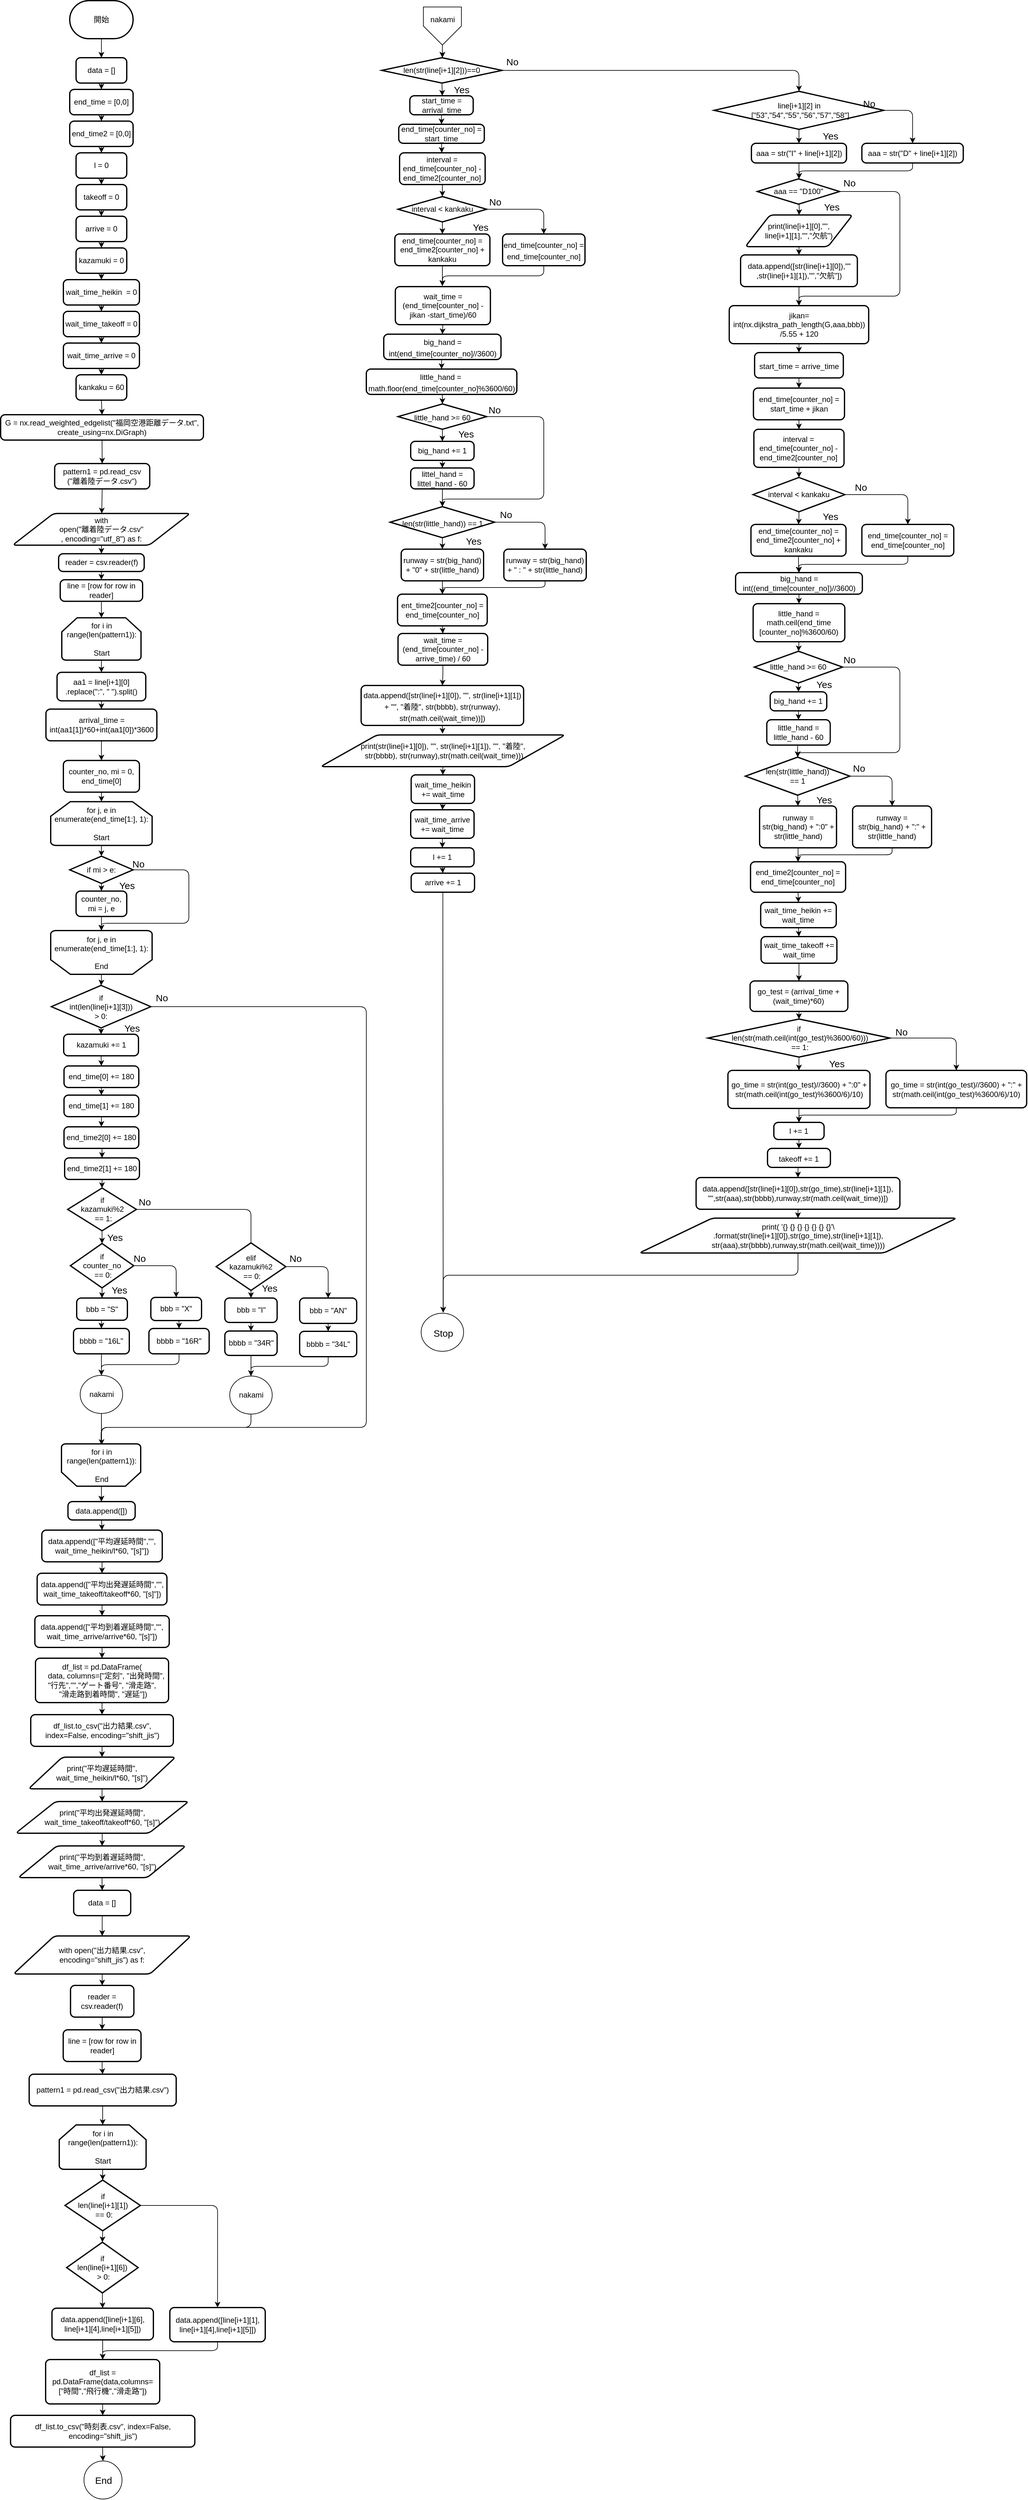 <mxfile>
    <diagram id="rIQpAQx0PObGgsy0UetZ" name="ページ1">
        <mxGraphModel dx="1303" dy="646" grid="1" gridSize="10" guides="1" tooltips="1" connect="1" arrows="1" fold="1" page="1" pageScale="1" pageWidth="827" pageHeight="1169" math="0" shadow="0">
            <root>
                <mxCell id="0"/>
                <mxCell id="1" parent="0"/>
                <mxCell id="90" style="edgeStyle=none;html=1;exitX=0.5;exitY=1;exitDx=0;exitDy=0;exitPerimeter=0;" parent="1" source="5" target="42" edge="1">
                    <mxGeometry relative="1" as="geometry"/>
                </mxCell>
                <mxCell id="5" value="開始" style="strokeWidth=2;html=1;shape=mxgraph.flowchart.terminator;whiteSpace=wrap;" parent="1" vertex="1">
                    <mxGeometry x="52" y="10" width="100" height="60" as="geometry"/>
                </mxCell>
                <mxCell id="8" value="" style="group" parent="1" vertex="1" connectable="0">
                    <mxGeometry x="610" y="20" width="60" height="60" as="geometry"/>
                </mxCell>
                <mxCell id="6" value="" style="verticalLabelPosition=bottom;verticalAlign=top;html=1;shape=offPageConnector;rounded=0;size=0.5;" parent="8" vertex="1">
                    <mxGeometry width="60" height="60" as="geometry"/>
                </mxCell>
                <mxCell id="7" value="nakami" style="text;html=1;resizable=0;autosize=1;align=center;verticalAlign=middle;points=[];fillColor=none;strokeColor=none;rounded=0;" parent="8" vertex="1">
                    <mxGeometry x="5" y="10" width="50" height="20" as="geometry"/>
                </mxCell>
                <mxCell id="30" value="" style="edgeStyle=none;html=1;" parent="1" source="6" edge="1">
                    <mxGeometry relative="1" as="geometry">
                        <mxPoint x="640" y="100" as="targetPoint"/>
                    </mxGeometry>
                </mxCell>
                <mxCell id="31" style="edgeStyle=none;html=1;exitX=0.5;exitY=1;exitDx=0;exitDy=0;entryX=0.5;entryY=0;entryDx=0;entryDy=0;entryPerimeter=0;" parent="1" source="6" edge="1">
                    <mxGeometry relative="1" as="geometry">
                        <mxPoint x="640" y="100" as="targetPoint"/>
                    </mxGeometry>
                </mxCell>
                <mxCell id="55" style="edgeStyle=none;html=1;exitX=0.5;exitY=1;exitDx=0;exitDy=0;entryX=0.5;entryY=0;entryDx=0;entryDy=0;" parent="1" source="42" target="43" edge="1">
                    <mxGeometry relative="1" as="geometry"/>
                </mxCell>
                <mxCell id="42" value="data = []" style="rounded=1;whiteSpace=wrap;html=1;absoluteArcSize=1;arcSize=14;strokeWidth=2;" parent="1" vertex="1">
                    <mxGeometry x="62" y="100" width="80" height="40" as="geometry"/>
                </mxCell>
                <mxCell id="56" style="edgeStyle=none;html=1;exitX=0.5;exitY=1;exitDx=0;exitDy=0;entryX=0.5;entryY=0;entryDx=0;entryDy=0;" parent="1" source="43" target="44" edge="1">
                    <mxGeometry relative="1" as="geometry"/>
                </mxCell>
                <mxCell id="43" value="&lt;span&gt;end_time = [0,0]&lt;/span&gt;" style="rounded=1;whiteSpace=wrap;html=1;absoluteArcSize=1;arcSize=14;strokeWidth=2;" parent="1" vertex="1">
                    <mxGeometry x="52" y="150" width="100" height="40" as="geometry"/>
                </mxCell>
                <mxCell id="57" style="edgeStyle=none;html=1;exitX=0.5;exitY=1;exitDx=0;exitDy=0;entryX=0.5;entryY=0;entryDx=0;entryDy=0;" parent="1" source="44" target="45" edge="1">
                    <mxGeometry relative="1" as="geometry"/>
                </mxCell>
                <mxCell id="44" value="&lt;span&gt;end_time2 = [0,0]&lt;/span&gt;" style="rounded=1;whiteSpace=wrap;html=1;absoluteArcSize=1;arcSize=14;strokeWidth=2;" parent="1" vertex="1">
                    <mxGeometry x="52" y="200" width="100" height="40" as="geometry"/>
                </mxCell>
                <mxCell id="65" style="edgeStyle=none;html=1;exitX=0.5;exitY=1;exitDx=0;exitDy=0;" parent="1" source="45" target="46" edge="1">
                    <mxGeometry relative="1" as="geometry"/>
                </mxCell>
                <mxCell id="45" value="l = 0" style="rounded=1;whiteSpace=wrap;html=1;absoluteArcSize=1;arcSize=14;strokeWidth=2;" parent="1" vertex="1">
                    <mxGeometry x="62" y="250" width="80" height="40" as="geometry"/>
                </mxCell>
                <mxCell id="46" value="&lt;span&gt;takeoff = 0&lt;/span&gt;" style="rounded=1;whiteSpace=wrap;html=1;absoluteArcSize=1;arcSize=14;strokeWidth=2;direction=west;" parent="1" vertex="1">
                    <mxGeometry x="62" y="300" width="80" height="40" as="geometry"/>
                </mxCell>
                <mxCell id="60" style="edgeStyle=none;html=1;exitX=0.5;exitY=1;exitDx=0;exitDy=0;entryX=0.5;entryY=0;entryDx=0;entryDy=0;" parent="1" target="48" edge="1">
                    <mxGeometry relative="1" as="geometry">
                        <mxPoint x="102" y="390" as="sourcePoint"/>
                    </mxGeometry>
                </mxCell>
                <mxCell id="61" style="edgeStyle=none;html=1;exitX=0.5;exitY=1;exitDx=0;exitDy=0;entryX=0.5;entryY=0;entryDx=0;entryDy=0;" parent="1" source="48" target="49" edge="1">
                    <mxGeometry relative="1" as="geometry"/>
                </mxCell>
                <mxCell id="48" value="&lt;span&gt;kazamuki = 0&lt;/span&gt;" style="rounded=1;whiteSpace=wrap;html=1;absoluteArcSize=1;arcSize=14;strokeWidth=2;" parent="1" vertex="1">
                    <mxGeometry x="62" y="400" width="80" height="40" as="geometry"/>
                </mxCell>
                <mxCell id="62" style="edgeStyle=none;html=1;exitX=0.5;exitY=1;exitDx=0;exitDy=0;entryX=0.5;entryY=0;entryDx=0;entryDy=0;" parent="1" source="49" target="50" edge="1">
                    <mxGeometry relative="1" as="geometry"/>
                </mxCell>
                <mxCell id="49" value="&lt;span&gt;wait_time_heikin&amp;nbsp; = 0&lt;/span&gt;" style="rounded=1;whiteSpace=wrap;html=1;absoluteArcSize=1;arcSize=14;strokeWidth=2;" parent="1" vertex="1">
                    <mxGeometry x="42" y="450" width="120" height="40" as="geometry"/>
                </mxCell>
                <mxCell id="63" style="edgeStyle=none;html=1;exitX=0.5;exitY=1;exitDx=0;exitDy=0;entryX=0.5;entryY=0;entryDx=0;entryDy=0;" parent="1" source="50" target="51" edge="1">
                    <mxGeometry relative="1" as="geometry"/>
                </mxCell>
                <mxCell id="50" value="&lt;span&gt;wait_time_takeoff = 0&lt;/span&gt;" style="rounded=1;whiteSpace=wrap;html=1;absoluteArcSize=1;arcSize=14;strokeWidth=2;" parent="1" vertex="1">
                    <mxGeometry x="42" y="500" width="120" height="40" as="geometry"/>
                </mxCell>
                <mxCell id="64" style="edgeStyle=none;html=1;exitX=0.5;exitY=1;exitDx=0;exitDy=0;entryX=0.5;entryY=0;entryDx=0;entryDy=0;" parent="1" source="51" target="52" edge="1">
                    <mxGeometry relative="1" as="geometry"/>
                </mxCell>
                <mxCell id="51" value="&lt;span&gt;wait_time_arrive = 0&lt;/span&gt;" style="rounded=1;whiteSpace=wrap;html=1;absoluteArcSize=1;arcSize=14;strokeWidth=2;" parent="1" vertex="1">
                    <mxGeometry x="42" y="550" width="120" height="40" as="geometry"/>
                </mxCell>
                <mxCell id="561" style="edgeStyle=none;html=1;exitX=0.5;exitY=1;exitDx=0;exitDy=0;entryX=0.5;entryY=0;entryDx=0;entryDy=0;" edge="1" parent="1" source="52" target="560">
                    <mxGeometry relative="1" as="geometry">
                        <mxPoint x="101.571" y="660" as="targetPoint"/>
                    </mxGeometry>
                </mxCell>
                <mxCell id="52" value="&lt;span&gt;kankaku = 60&lt;/span&gt;" style="rounded=1;whiteSpace=wrap;html=1;absoluteArcSize=1;arcSize=14;strokeWidth=2;" parent="1" vertex="1">
                    <mxGeometry x="62" y="600" width="80" height="40" as="geometry"/>
                </mxCell>
                <mxCell id="73" value="arrive = 0" style="rounded=1;whiteSpace=wrap;html=1;absoluteArcSize=1;arcSize=14;strokeWidth=2;" parent="1" vertex="1">
                    <mxGeometry x="62" y="350" width="80" height="40" as="geometry"/>
                </mxCell>
                <mxCell id="76" style="edgeStyle=none;html=1;exitX=0.5;exitY=1;exitDx=0;exitDy=0;" parent="1" edge="1">
                    <mxGeometry relative="1" as="geometry">
                        <mxPoint x="101.95" y="340" as="sourcePoint"/>
                        <mxPoint x="101.95" y="350" as="targetPoint"/>
                        <Array as="points">
                            <mxPoint x="101.95" y="340"/>
                        </Array>
                    </mxGeometry>
                </mxCell>
                <mxCell id="100" style="edgeStyle=none;html=1;exitX=0.5;exitY=1;exitDx=0;exitDy=0;exitPerimeter=0;" parent="1" source="91" edge="1">
                    <mxGeometry relative="1" as="geometry">
                        <mxPoint x="639.889" y="160" as="targetPoint"/>
                    </mxGeometry>
                </mxCell>
                <mxCell id="339" style="edgeStyle=orthogonalEdgeStyle;html=1;fontSize=12;fontColor=default;" parent="1" source="91" target="262" edge="1">
                    <mxGeometry relative="1" as="geometry"/>
                </mxCell>
                <mxCell id="91" value="len(str(line[i+1][2]))==0" style="strokeWidth=2;html=1;shape=mxgraph.flowchart.decision;whiteSpace=wrap;" parent="1" vertex="1">
                    <mxGeometry x="544.33" y="100" width="190" height="40" as="geometry"/>
                </mxCell>
                <mxCell id="103" style="edgeStyle=none;html=1;exitX=0.5;exitY=1;exitDx=0;exitDy=0;entryX=0.5;entryY=0;entryDx=0;entryDy=0;fontSize=15;" parent="1" source="92" target="95" edge="1">
                    <mxGeometry relative="1" as="geometry"/>
                </mxCell>
                <mxCell id="92" value="start_time = arrival_time" style="rounded=1;whiteSpace=wrap;html=1;absoluteArcSize=1;arcSize=14;strokeWidth=2;" parent="1" vertex="1">
                    <mxGeometry x="588.64" y="160" width="100" height="30" as="geometry"/>
                </mxCell>
                <mxCell id="105" style="edgeStyle=none;html=1;exitX=0.5;exitY=1;exitDx=0;exitDy=0;fontSize=15;" parent="1" source="93" target="97" edge="1">
                    <mxGeometry relative="1" as="geometry"/>
                </mxCell>
                <mxCell id="93" value="interval = end_time[counter_no] - end_time2[counter_no]" style="rounded=1;whiteSpace=wrap;html=1;absoluteArcSize=1;arcSize=14;strokeWidth=2;" parent="1" vertex="1">
                    <mxGeometry x="572.48" y="250" width="135" height="50" as="geometry"/>
                </mxCell>
                <mxCell id="104" style="edgeStyle=none;html=1;exitX=0.5;exitY=1;exitDx=0;exitDy=0;fontSize=15;" parent="1" source="95" target="93" edge="1">
                    <mxGeometry relative="1" as="geometry">
                        <mxPoint x="639.889" y="250" as="targetPoint"/>
                    </mxGeometry>
                </mxCell>
                <mxCell id="95" value="end_time[counter_no] = start_time" style="rounded=1;whiteSpace=wrap;html=1;absoluteArcSize=1;arcSize=14;strokeWidth=2;" parent="1" vertex="1">
                    <mxGeometry x="571.14" y="205" width="135" height="30" as="geometry"/>
                </mxCell>
                <mxCell id="101" style="edgeStyle=none;html=1;exitX=0.5;exitY=1;exitDx=0;exitDy=0;exitPerimeter=0;entryX=0.5;entryY=0;entryDx=0;entryDy=0;" parent="1" source="97" target="98" edge="1">
                    <mxGeometry relative="1" as="geometry"/>
                </mxCell>
                <mxCell id="112" style="edgeStyle=orthogonalEdgeStyle;html=1;exitX=1;exitY=0.5;exitDx=0;exitDy=0;exitPerimeter=0;entryX=0.5;entryY=0;entryDx=0;entryDy=0;fontSize=15;" parent="1" source="97" target="106" edge="1">
                    <mxGeometry relative="1" as="geometry"/>
                </mxCell>
                <mxCell id="97" value="interval &amp;lt; kankaku" style="strokeWidth=2;html=1;shape=mxgraph.flowchart.decision;whiteSpace=wrap;" parent="1" vertex="1">
                    <mxGeometry x="570" y="319" width="140" height="40" as="geometry"/>
                </mxCell>
                <mxCell id="114" style="edgeStyle=orthogonalEdgeStyle;html=1;exitX=0.5;exitY=1;exitDx=0;exitDy=0;fontSize=15;" parent="1" source="98" edge="1">
                    <mxGeometry relative="1" as="geometry">
                        <mxPoint x="639.889" y="460" as="targetPoint"/>
                    </mxGeometry>
                </mxCell>
                <mxCell id="98" value="end_time[counter_no] = end_time2[counter_no] + kankaku" style="rounded=1;whiteSpace=wrap;html=1;absoluteArcSize=1;arcSize=14;strokeWidth=2;" parent="1" vertex="1">
                    <mxGeometry x="565" y="378" width="150" height="50" as="geometry"/>
                </mxCell>
                <mxCell id="102" value="&lt;font style=&quot;font-size: 15px&quot;&gt;Yes&lt;/font&gt;" style="text;html=1;align=center;verticalAlign=middle;resizable=0;points=[];autosize=1;strokeColor=none;fillColor=none;" parent="1" vertex="1">
                    <mxGeometry x="680" y="357" width="40" height="20" as="geometry"/>
                </mxCell>
                <mxCell id="113" style="edgeStyle=orthogonalEdgeStyle;html=1;exitX=0.5;exitY=1;exitDx=0;exitDy=0;fontSize=15;" parent="1" source="106" edge="1">
                    <mxGeometry relative="1" as="geometry">
                        <mxPoint x="640" y="460" as="targetPoint"/>
                    </mxGeometry>
                </mxCell>
                <mxCell id="106" value="&lt;font style=&quot;font-size: 12px&quot;&gt;end_time[counter_no] = end_time[counter_no]&lt;/font&gt;" style="rounded=1;whiteSpace=wrap;html=1;absoluteArcSize=1;arcSize=14;strokeWidth=2;fontSize=15;" parent="1" vertex="1">
                    <mxGeometry x="735" y="378" width="130" height="50" as="geometry"/>
                </mxCell>
                <mxCell id="111" value="&lt;font style=&quot;font-size: 15px&quot;&gt;No&lt;/font&gt;" style="text;html=1;align=center;verticalAlign=middle;resizable=0;points=[];autosize=1;strokeColor=none;fillColor=none;fontSize=12;" parent="1" vertex="1">
                    <mxGeometry x="708" y="317" width="30" height="20" as="geometry"/>
                </mxCell>
                <mxCell id="117" style="edgeStyle=orthogonalEdgeStyle;html=1;exitX=0.5;exitY=1;exitDx=0;exitDy=0;entryX=0.5;entryY=0;entryDx=0;entryDy=0;fontSize=12;" parent="1" source="115" target="116" edge="1">
                    <mxGeometry relative="1" as="geometry"/>
                </mxCell>
                <mxCell id="115" value="&lt;font style=&quot;font-size: 12px&quot;&gt;big_hand = int(end_time[counter_no]//3600)&lt;/font&gt;" style="rounded=1;whiteSpace=wrap;html=1;absoluteArcSize=1;arcSize=14;strokeWidth=2;fontSize=15;" parent="1" vertex="1">
                    <mxGeometry x="547.5" y="536" width="185" height="40" as="geometry"/>
                </mxCell>
                <mxCell id="122" style="edgeStyle=orthogonalEdgeStyle;html=1;exitX=0.5;exitY=1;exitDx=0;exitDy=0;entryX=0.5;entryY=0;entryDx=0;entryDy=0;entryPerimeter=0;fontSize=12;" parent="1" source="116" target="121" edge="1">
                    <mxGeometry relative="1" as="geometry"/>
                </mxCell>
                <mxCell id="116" value="&lt;font style=&quot;font-size: 12px&quot;&gt;little_hand =&amp;nbsp;&lt;br&gt;math.floor(end_time[counter_no]%3600/60)&lt;/font&gt;" style="rounded=1;whiteSpace=wrap;html=1;absoluteArcSize=1;arcSize=14;strokeWidth=2;fontSize=15;" parent="1" vertex="1">
                    <mxGeometry x="520" y="591" width="237.5" height="40" as="geometry"/>
                </mxCell>
                <mxCell id="118" value="&lt;font style=&quot;font-size: 15px&quot;&gt;Yes&lt;/font&gt;" style="text;html=1;align=center;verticalAlign=middle;resizable=0;points=[];autosize=1;strokeColor=none;fillColor=none;fontSize=12;" parent="1" vertex="1">
                    <mxGeometry x="650" y="140" width="40" height="20" as="geometry"/>
                </mxCell>
                <mxCell id="124" style="edgeStyle=orthogonalEdgeStyle;html=1;exitX=0.5;exitY=1;exitDx=0;exitDy=0;exitPerimeter=0;entryX=0.5;entryY=0;entryDx=0;entryDy=0;fontSize=12;" parent="1" source="121" target="123" edge="1">
                    <mxGeometry relative="1" as="geometry"/>
                </mxCell>
                <mxCell id="130" style="edgeStyle=orthogonalEdgeStyle;html=1;exitX=1;exitY=0.5;exitDx=0;exitDy=0;exitPerimeter=0;fontSize=15;" parent="1" target="129" edge="1">
                    <mxGeometry relative="1" as="geometry">
                        <mxPoint x="640" y="796" as="targetPoint"/>
                        <mxPoint x="710" y="666" as="sourcePoint"/>
                        <Array as="points">
                            <mxPoint x="800" y="666"/>
                            <mxPoint x="800" y="796"/>
                            <mxPoint x="640" y="796"/>
                        </Array>
                    </mxGeometry>
                </mxCell>
                <mxCell id="121" value="&lt;font style=&quot;font-size: 12px&quot;&gt;little_hand &amp;gt;= 60&lt;/font&gt;" style="strokeWidth=2;html=1;shape=mxgraph.flowchart.decision;whiteSpace=wrap;fontSize=15;" parent="1" vertex="1">
                    <mxGeometry x="570" y="646" width="140" height="40" as="geometry"/>
                </mxCell>
                <mxCell id="126" style="edgeStyle=orthogonalEdgeStyle;html=1;exitX=0.5;exitY=1;exitDx=0;exitDy=0;fontSize=12;" parent="1" source="123" target="125" edge="1">
                    <mxGeometry relative="1" as="geometry"/>
                </mxCell>
                <mxCell id="123" value="big_hand += 1" style="rounded=1;whiteSpace=wrap;html=1;absoluteArcSize=1;arcSize=14;strokeWidth=2;fontSize=12;" parent="1" vertex="1">
                    <mxGeometry x="590" y="705" width="100" height="30" as="geometry"/>
                </mxCell>
                <mxCell id="131" style="edgeStyle=orthogonalEdgeStyle;html=1;exitX=0.5;exitY=1;exitDx=0;exitDy=0;entryX=0.5;entryY=0;entryDx=0;entryDy=0;entryPerimeter=0;fontSize=15;" parent="1" source="125" target="129" edge="1">
                    <mxGeometry relative="1" as="geometry"/>
                </mxCell>
                <mxCell id="125" value="littel_hand = littel_hand - 60" style="rounded=1;whiteSpace=wrap;html=1;absoluteArcSize=1;arcSize=14;strokeWidth=2;fontSize=12;" parent="1" vertex="1">
                    <mxGeometry x="590" y="747" width="100" height="33" as="geometry"/>
                </mxCell>
                <mxCell id="127" value="&lt;font style=&quot;font-size: 15px&quot;&gt;Yes&lt;/font&gt;" style="text;html=1;align=center;verticalAlign=middle;resizable=0;points=[];autosize=1;strokeColor=none;fillColor=none;fontSize=12;" parent="1" vertex="1">
                    <mxGeometry x="657" y="683" width="40" height="20" as="geometry"/>
                </mxCell>
                <mxCell id="134" style="edgeStyle=orthogonalEdgeStyle;html=1;exitX=0.5;exitY=1;exitDx=0;exitDy=0;exitPerimeter=0;entryX=0.5;entryY=0;entryDx=0;entryDy=0;fontSize=12;" parent="1" source="129" target="133" edge="1">
                    <mxGeometry relative="1" as="geometry"/>
                </mxCell>
                <mxCell id="138" style="edgeStyle=orthogonalEdgeStyle;html=1;exitX=1;exitY=0.5;exitDx=0;exitDy=0;exitPerimeter=0;entryX=0.5;entryY=0;entryDx=0;entryDy=0;fontSize=12;" parent="1" source="129" target="137" edge="1">
                    <mxGeometry relative="1" as="geometry"/>
                </mxCell>
                <mxCell id="129" value="&lt;font style=&quot;font-size: 12px&quot;&gt;len(str(little_hand)) == 1&lt;/font&gt;" style="strokeWidth=2;html=1;shape=mxgraph.flowchart.decision;whiteSpace=wrap;fontSize=15;" parent="1" vertex="1">
                    <mxGeometry x="557.5" y="808" width="165" height="49" as="geometry"/>
                </mxCell>
                <mxCell id="132" value="No" style="text;html=1;align=center;verticalAlign=middle;resizable=0;points=[];autosize=1;strokeColor=none;fillColor=none;fontSize=15;" parent="1" vertex="1">
                    <mxGeometry x="707" y="645" width="30" height="20" as="geometry"/>
                </mxCell>
                <mxCell id="141" style="edgeStyle=orthogonalEdgeStyle;html=1;exitX=0.5;exitY=1;exitDx=0;exitDy=0;entryX=0.5;entryY=0;entryDx=0;entryDy=0;fontSize=12;" parent="1" source="133" target="139" edge="1">
                    <mxGeometry relative="1" as="geometry"/>
                </mxCell>
                <mxCell id="133" value="runway = str(big_hand) + &quot;0&quot; + str(little_hand)" style="rounded=1;whiteSpace=wrap;html=1;absoluteArcSize=1;arcSize=14;strokeWidth=2;fontSize=12;" parent="1" vertex="1">
                    <mxGeometry x="575" y="875" width="130" height="50" as="geometry"/>
                </mxCell>
                <mxCell id="135" value="&lt;font style=&quot;font-size: 15px&quot;&gt;Yes&lt;/font&gt;" style="text;html=1;align=center;verticalAlign=middle;resizable=0;points=[];autosize=1;strokeColor=none;fillColor=none;fontSize=12;" parent="1" vertex="1">
                    <mxGeometry x="669" y="852" width="40" height="20" as="geometry"/>
                </mxCell>
                <mxCell id="140" style="edgeStyle=orthogonalEdgeStyle;html=1;exitX=0.5;exitY=1;exitDx=0;exitDy=0;entryX=0.5;entryY=0;entryDx=0;entryDy=0;fontSize=12;" parent="1" source="137" target="139" edge="1">
                    <mxGeometry relative="1" as="geometry"/>
                </mxCell>
                <mxCell id="137" value="&lt;span&gt;runway = str(big_hand) + &quot; : &quot; + str(little_hand)&lt;/span&gt;" style="rounded=1;whiteSpace=wrap;html=1;absoluteArcSize=1;arcSize=14;strokeWidth=2;fontSize=12;" parent="1" vertex="1">
                    <mxGeometry x="737" y="875" width="130" height="50" as="geometry"/>
                </mxCell>
                <mxCell id="144" style="edgeStyle=orthogonalEdgeStyle;html=1;exitX=0.5;exitY=1;exitDx=0;exitDy=0;entryX=0.5;entryY=0;entryDx=0;entryDy=0;fontSize=15;" parent="1" source="139" target="143" edge="1">
                    <mxGeometry relative="1" as="geometry"/>
                </mxCell>
                <mxCell id="139" value="ent_time2[counter_no] = end_time[counter_no]" style="rounded=1;whiteSpace=wrap;html=1;absoluteArcSize=1;arcSize=14;strokeWidth=2;fontSize=12;" parent="1" vertex="1">
                    <mxGeometry x="569.25" y="946" width="141.5" height="50" as="geometry"/>
                </mxCell>
                <mxCell id="142" value="&lt;font style=&quot;font-size: 15px&quot;&gt;No&lt;/font&gt;" style="text;html=1;align=center;verticalAlign=middle;resizable=0;points=[];autosize=1;strokeColor=none;fillColor=none;fontSize=12;" parent="1" vertex="1">
                    <mxGeometry x="725" y="810" width="30" height="20" as="geometry"/>
                </mxCell>
                <mxCell id="146" style="edgeStyle=orthogonalEdgeStyle;html=1;exitX=0.5;exitY=1;exitDx=0;exitDy=0;entryX=0.5;entryY=0;entryDx=0;entryDy=0;fontSize=12;" parent="1" source="143" target="145" edge="1">
                    <mxGeometry relative="1" as="geometry"/>
                </mxCell>
                <mxCell id="143" value="wait_time = (end_time[counter_no] - arrive_time) / 60" style="rounded=1;whiteSpace=wrap;html=1;absoluteArcSize=1;arcSize=14;strokeWidth=2;fontSize=12;" parent="1" vertex="1">
                    <mxGeometry x="570" y="1008" width="141.5" height="50" as="geometry"/>
                </mxCell>
                <mxCell id="149" style="edgeStyle=orthogonalEdgeStyle;html=1;exitX=0.5;exitY=1;exitDx=0;exitDy=0;fontSize=12;" parent="1" source="145" edge="1">
                    <mxGeometry relative="1" as="geometry">
                        <mxPoint x="640.333" y="1166" as="targetPoint"/>
                    </mxGeometry>
                </mxCell>
                <mxCell id="145" value="&lt;font style=&quot;font-size: 12px&quot;&gt;data.append([str(line[i+1][0]), &quot;&quot;, str(line[i+1][1]) + &quot;&quot;, &quot;着陸&quot;, str(bbbb), str(runway), str(math.ceil(wait_time))])&lt;/font&gt;" style="rounded=1;whiteSpace=wrap;html=1;absoluteArcSize=1;arcSize=14;strokeWidth=2;fontSize=15;" parent="1" vertex="1">
                    <mxGeometry x="511.81" y="1090" width="256.37" height="63" as="geometry"/>
                </mxCell>
                <mxCell id="152" style="edgeStyle=orthogonalEdgeStyle;html=1;exitX=0.5;exitY=1;exitDx=0;exitDy=0;entryX=0.5;entryY=0;entryDx=0;entryDy=0;fontSize=12;" parent="1" source="148" target="150" edge="1">
                    <mxGeometry relative="1" as="geometry"/>
                </mxCell>
                <mxCell id="148" value="print(str(line[i+1][0]), &quot;&quot;, str(line[i+1][1]), &quot;&quot;, &quot;着陸&quot;,&lt;br&gt;&amp;nbsp;str(bbbb), str(runway),str(math.ceil(wait_time)))" style="shape=parallelogram;html=1;strokeWidth=2;perimeter=parallelogramPerimeter;whiteSpace=wrap;rounded=1;arcSize=12;size=0.23;fontSize=12;" parent="1" vertex="1">
                    <mxGeometry x="447.89" y="1168" width="385.75" height="50" as="geometry"/>
                </mxCell>
                <mxCell id="153" style="edgeStyle=orthogonalEdgeStyle;html=1;exitX=0.5;exitY=1;exitDx=0;exitDy=0;entryX=0.5;entryY=0;entryDx=0;entryDy=0;fontSize=12;" parent="1" source="150" target="151" edge="1">
                    <mxGeometry relative="1" as="geometry"/>
                </mxCell>
                <mxCell id="150" value="wait_time_heikin += wait_time" style="rounded=1;whiteSpace=wrap;html=1;absoluteArcSize=1;arcSize=14;strokeWidth=2;fontSize=12;" parent="1" vertex="1">
                    <mxGeometry x="590.75" y="1231" width="100" height="45" as="geometry"/>
                </mxCell>
                <mxCell id="160" style="edgeStyle=orthogonalEdgeStyle;html=1;exitX=0.5;exitY=1;exitDx=0;exitDy=0;entryX=0.5;entryY=0;entryDx=0;entryDy=0;fontSize=15;" parent="1" source="151" target="154" edge="1">
                    <mxGeometry relative="1" as="geometry"/>
                </mxCell>
                <mxCell id="151" value="wait_time_arrive += wait_time" style="rounded=1;whiteSpace=wrap;html=1;absoluteArcSize=1;arcSize=14;strokeWidth=2;fontSize=12;" parent="1" vertex="1">
                    <mxGeometry x="590" y="1286" width="100" height="45" as="geometry"/>
                </mxCell>
                <mxCell id="161" style="edgeStyle=orthogonalEdgeStyle;html=1;exitX=0.5;exitY=1;exitDx=0;exitDy=0;entryX=0.5;entryY=0;entryDx=0;entryDy=0;fontSize=15;" parent="1" source="154" target="155" edge="1">
                    <mxGeometry relative="1" as="geometry"/>
                </mxCell>
                <mxCell id="154" value="l += 1" style="rounded=1;whiteSpace=wrap;html=1;absoluteArcSize=1;arcSize=14;strokeWidth=2;fontSize=12;" parent="1" vertex="1">
                    <mxGeometry x="590" y="1346" width="100" height="30" as="geometry"/>
                </mxCell>
                <mxCell id="340" style="edgeStyle=orthogonalEdgeStyle;html=1;exitX=0.5;exitY=1;exitDx=0;exitDy=0;fontSize=12;fontColor=default;" parent="1" source="155" edge="1">
                    <mxGeometry relative="1" as="geometry">
                        <mxPoint x="641.333" y="2079" as="targetPoint"/>
                        <Array as="points">
                            <mxPoint x="641" y="1710"/>
                            <mxPoint x="641" y="1710"/>
                        </Array>
                    </mxGeometry>
                </mxCell>
                <mxCell id="155" value="arrive += 1" style="rounded=1;whiteSpace=wrap;html=1;absoluteArcSize=1;arcSize=14;strokeWidth=2;fontSize=12;" parent="1" vertex="1">
                    <mxGeometry x="590.75" y="1386" width="100" height="30" as="geometry"/>
                </mxCell>
                <mxCell id="159" value="&lt;font style=&quot;font-size: 15px&quot;&gt;No&lt;/font&gt;" style="text;html=1;align=center;verticalAlign=middle;resizable=0;points=[];autosize=1;strokeColor=none;fillColor=none;fontSize=12;" parent="1" vertex="1">
                    <mxGeometry x="735" y="96" width="30" height="20" as="geometry"/>
                </mxCell>
                <mxCell id="260" style="edgeStyle=orthogonalEdgeStyle;html=1;exitX=0.5;exitY=1;exitDx=0;exitDy=0;exitPerimeter=0;fontSize=15;fontColor=default;" parent="1" source="262" target="264" edge="1">
                    <mxGeometry relative="1" as="geometry"/>
                </mxCell>
                <mxCell id="261" style="edgeStyle=orthogonalEdgeStyle;html=1;exitX=1;exitY=0.5;exitDx=0;exitDy=0;exitPerimeter=0;fontSize=12;fontColor=default;" parent="1" source="262" target="267" edge="1">
                    <mxGeometry relative="1" as="geometry"/>
                </mxCell>
                <mxCell id="262" value="line[i+1][2] in&lt;br&gt;&amp;nbsp;[&quot;53&quot;,&quot;54&quot;,&quot;55&quot;,&quot;56&quot;,&quot;57&quot;,&quot;58&quot;]" style="strokeWidth=2;html=1;shape=mxgraph.flowchart.decision;whiteSpace=wrap;fontSize=12;" parent="1" vertex="1">
                    <mxGeometry x="1068.57" y="153" width="268.13" height="60" as="geometry"/>
                </mxCell>
                <mxCell id="263" style="edgeStyle=orthogonalEdgeStyle;html=1;exitX=0.5;exitY=1;exitDx=0;exitDy=0;entryX=0.5;entryY=0;entryDx=0;entryDy=0;fontSize=12;fontColor=default;" parent="1" source="264" edge="1">
                    <mxGeometry relative="1" as="geometry">
                        <mxPoint x="1202.62" y="291" as="targetPoint"/>
                    </mxGeometry>
                </mxCell>
                <mxCell id="264" value="aaa = str(&quot;I&quot; + line[i+1][2])" style="rounded=1;whiteSpace=wrap;absoluteArcSize=1;arcSize=14;strokeWidth=2;labelBackgroundColor=none;labelBorderColor=none;fontSize=12;fontColor=default;" parent="1" vertex="1">
                    <mxGeometry x="1127.61" y="235" width="150.01" height="31" as="geometry"/>
                </mxCell>
                <mxCell id="265" value="&lt;font style=&quot;font-size: 15px&quot;&gt;Yes&lt;/font&gt;" style="text;html=1;align=center;verticalAlign=middle;resizable=0;points=[];autosize=1;strokeColor=none;fillColor=none;fontSize=12;fontColor=default;" parent="1" vertex="1">
                    <mxGeometry x="1231.87" y="213" width="40" height="20" as="geometry"/>
                </mxCell>
                <mxCell id="266" style="edgeStyle=orthogonalEdgeStyle;html=1;exitX=0.5;exitY=1;exitDx=0;exitDy=0;entryX=0.5;entryY=0;entryDx=0;entryDy=0;fontSize=12;fontColor=default;" parent="1" source="267" edge="1">
                    <mxGeometry relative="1" as="geometry">
                        <mxPoint x="1202.62" y="291" as="targetPoint"/>
                    </mxGeometry>
                </mxCell>
                <mxCell id="267" value="aaa = str(&quot;D&quot; + line[i+1][2])" style="rounded=1;whiteSpace=wrap;absoluteArcSize=1;arcSize=14;strokeWidth=2;labelBackgroundColor=none;labelBorderColor=none;fontSize=12;fontColor=default;" parent="1" vertex="1">
                    <mxGeometry x="1301.87" y="235" width="160" height="31" as="geometry"/>
                </mxCell>
                <mxCell id="268" style="edgeStyle=orthogonalEdgeStyle;html=1;exitX=0.5;exitY=1;exitDx=0;exitDy=0;entryX=0.5;entryY=0;entryDx=0;entryDy=0;fontSize=12;fontColor=default;labelBackgroundColor=none;" parent="1" target="271" edge="1">
                    <mxGeometry relative="1" as="geometry">
                        <mxPoint x="1202.62" y="327.0" as="sourcePoint"/>
                    </mxGeometry>
                </mxCell>
                <mxCell id="269" value="&lt;font style=&quot;font-size: 15px&quot;&gt;No&lt;/font&gt;" style="text;html=1;align=center;verticalAlign=middle;resizable=0;points=[];autosize=1;strokeColor=none;fillColor=none;fontSize=12;fontColor=default;" parent="1" vertex="1">
                    <mxGeometry x="1297.87" y="162" width="30" height="20" as="geometry"/>
                </mxCell>
                <mxCell id="270" style="edgeStyle=orthogonalEdgeStyle;html=1;exitX=0.5;exitY=1;exitDx=0;exitDy=0;entryX=0.5;entryY=0;entryDx=0;entryDy=0;fontSize=12;fontColor=default;labelBackgroundColor=none;" parent="1" source="271" target="273" edge="1">
                    <mxGeometry relative="1" as="geometry"/>
                </mxCell>
                <mxCell id="271" value="print(line[i+1][0],&quot;&quot;,&#10;line[i+1][1],&quot;&quot;,&quot;欠航&quot;)" style="shape=parallelogram;strokeWidth=2;perimeter=parallelogramPerimeter;whiteSpace=wrap;rounded=1;arcSize=12;size=0.23;labelBackgroundColor=none;labelBorderColor=none;fontSize=12;fontColor=default;" parent="1" vertex="1">
                    <mxGeometry x="1118" y="348" width="169.25" height="50" as="geometry"/>
                </mxCell>
                <mxCell id="272" style="edgeStyle=orthogonalEdgeStyle;html=1;exitX=0.5;exitY=1;exitDx=0;exitDy=0;entryX=0.5;entryY=0;entryDx=0;entryDy=0;fontSize=12;fontColor=default;labelBackgroundColor=none;" parent="1" source="273" target="277" edge="1">
                    <mxGeometry relative="1" as="geometry"/>
                </mxCell>
                <mxCell id="273" value="data.append([str(line[i+1][0]),&quot;&quot;&#10;,str(line[i+1][1]),&quot;&quot;,&quot;欠航&quot;])" style="rounded=1;whiteSpace=wrap;absoluteArcSize=1;arcSize=14;strokeWidth=2;labelBackgroundColor=none;labelBorderColor=none;fontSize=12;fontColor=default;" parent="1" vertex="1">
                    <mxGeometry x="1110.51" y="411" width="184.24" height="50" as="geometry"/>
                </mxCell>
                <mxCell id="274" style="edgeStyle=orthogonalEdgeStyle;html=1;exitX=1;exitY=0.5;exitDx=0;exitDy=0;exitPerimeter=0;fontSize=12;fontColor=default;entryX=0.5;entryY=0;entryDx=0;entryDy=0;labelBackgroundColor=none;" parent="1" source="275" target="277" edge="1">
                    <mxGeometry relative="1" as="geometry">
                        <mxPoint x="1191.87" y="466" as="targetPoint"/>
                        <Array as="points">
                            <mxPoint x="1361.87" y="311"/>
                            <mxPoint x="1361.87" y="476"/>
                            <mxPoint x="1202.87" y="476"/>
                        </Array>
                    </mxGeometry>
                </mxCell>
                <mxCell id="275" value="&lt;span&gt;aaa == &quot;D100&quot;&lt;/span&gt;" style="strokeWidth=2;html=1;shape=mxgraph.flowchart.decision;whiteSpace=wrap;labelBackgroundColor=none;labelBorderColor=none;fontSize=12;fontColor=default;" parent="1" vertex="1">
                    <mxGeometry x="1136.87" y="291" width="130" height="40" as="geometry"/>
                </mxCell>
                <mxCell id="276" style="edgeStyle=orthogonalEdgeStyle;html=1;exitX=0.5;exitY=1;exitDx=0;exitDy=0;entryX=0.5;entryY=0;entryDx=0;entryDy=0;fontSize=12;fontColor=default;" parent="1" source="277" target="281" edge="1">
                    <mxGeometry relative="1" as="geometry"/>
                </mxCell>
                <mxCell id="277" value="jikan=&#10;int(nx.dijkstra_path_length(G,aaa,bbb))&#10;/5.55 + 120" style="rounded=1;whiteSpace=wrap;absoluteArcSize=1;arcSize=14;strokeWidth=2;labelBackgroundColor=none;labelBorderColor=none;fontSize=12;fontColor=default;" parent="1" vertex="1">
                    <mxGeometry x="1092.63" y="491" width="220" height="60" as="geometry"/>
                </mxCell>
                <mxCell id="278" value="&lt;font style=&quot;font-size: 15px&quot;&gt;Yes&lt;/font&gt;" style="text;html=1;align=center;verticalAlign=middle;resizable=0;points=[];autosize=1;strokeColor=none;fillColor=none;fontSize=12;fontColor=default;labelBackgroundColor=none;" parent="1" vertex="1">
                    <mxGeometry x="1233.87" y="325" width="40" height="20" as="geometry"/>
                </mxCell>
                <mxCell id="279" value="No" style="text;html=1;align=center;verticalAlign=middle;resizable=0;points=[];autosize=1;strokeColor=none;fillColor=none;fontSize=15;fontColor=default;" parent="1" vertex="1">
                    <mxGeometry x="1266.87" y="287" width="30" height="20" as="geometry"/>
                </mxCell>
                <mxCell id="280" style="edgeStyle=orthogonalEdgeStyle;html=1;exitX=0.5;exitY=1;exitDx=0;exitDy=0;entryX=0.5;entryY=0;entryDx=0;entryDy=0;fontSize=12;fontColor=default;labelBackgroundColor=none;" parent="1" source="281" target="283" edge="1">
                    <mxGeometry relative="1" as="geometry"/>
                </mxCell>
                <mxCell id="281" value="&lt;font style=&quot;font-size: 12px&quot;&gt;start_time = arrive_time&lt;/font&gt;" style="rounded=1;whiteSpace=wrap;html=1;absoluteArcSize=1;arcSize=14;strokeWidth=2;labelBackgroundColor=default;labelBorderColor=none;fontSize=15;fontColor=default;" parent="1" vertex="1">
                    <mxGeometry x="1132.63" y="565" width="140" height="40" as="geometry"/>
                </mxCell>
                <mxCell id="282" style="edgeStyle=orthogonalEdgeStyle;html=1;exitX=0.5;exitY=1;exitDx=0;exitDy=0;entryX=0.5;entryY=0;entryDx=0;entryDy=0;fontSize=12;fontColor=default;labelBackgroundColor=none;" parent="1" source="283" target="285" edge="1">
                    <mxGeometry relative="1" as="geometry"/>
                </mxCell>
                <mxCell id="283" value="end_time[counter_no] = start_time + jikan" style="rounded=1;whiteSpace=wrap;absoluteArcSize=1;arcSize=14;strokeWidth=2;labelBackgroundColor=none;labelBorderColor=none;fontSize=12;fontColor=default;" parent="1" vertex="1">
                    <mxGeometry x="1130.79" y="621" width="143.68" height="50" as="geometry"/>
                </mxCell>
                <mxCell id="284" style="edgeStyle=orthogonalEdgeStyle;html=1;exitX=0.5;exitY=1;exitDx=0;exitDy=0;entryX=0.5;entryY=0;entryDx=0;entryDy=0;entryPerimeter=0;fontSize=12;fontColor=default;labelBackgroundColor=none;" parent="1" source="285" target="288" edge="1">
                    <mxGeometry relative="1" as="geometry"/>
                </mxCell>
                <mxCell id="285" value="interval = end_time[counter_no] - end_time2[counter_no]" style="rounded=1;whiteSpace=wrap;absoluteArcSize=1;arcSize=14;strokeWidth=2;labelBackgroundColor=none;labelBorderColor=none;fontSize=12;fontColor=default;" parent="1" vertex="1">
                    <mxGeometry x="1131.48" y="686" width="142.26" height="60" as="geometry"/>
                </mxCell>
                <mxCell id="286" style="edgeStyle=orthogonalEdgeStyle;html=1;exitX=0.5;exitY=1;exitDx=0;exitDy=0;exitPerimeter=0;entryX=0.5;entryY=0;entryDx=0;entryDy=0;fontSize=12;fontColor=default;labelBackgroundColor=none;" parent="1" source="288" target="290" edge="1">
                    <mxGeometry relative="1" as="geometry"/>
                </mxCell>
                <mxCell id="287" style="edgeStyle=orthogonalEdgeStyle;html=1;fontSize=15;fontColor=default;labelBackgroundColor=none;" parent="1" source="288" target="292" edge="1">
                    <mxGeometry relative="1" as="geometry"/>
                </mxCell>
                <mxCell id="288" value="interval &amp;lt; kankaku" style="strokeWidth=2;html=1;shape=mxgraph.flowchart.decision;whiteSpace=wrap;labelBackgroundColor=none;labelBorderColor=none;fontSize=12;fontColor=default;" parent="1" vertex="1">
                    <mxGeometry x="1130.11" y="762" width="145" height="54" as="geometry"/>
                </mxCell>
                <mxCell id="289" style="edgeStyle=orthogonalEdgeStyle;html=1;exitX=0.5;exitY=1;exitDx=0;exitDy=0;entryX=0.5;entryY=0;entryDx=0;entryDy=0;fontSize=15;fontColor=default;labelBackgroundColor=none;" parent="1" source="290" target="296" edge="1">
                    <mxGeometry relative="1" as="geometry"/>
                </mxCell>
                <mxCell id="290" value="end_time[counter_no] = end_time2[counter_no] + kankaku" style="rounded=1;whiteSpace=wrap;absoluteArcSize=1;arcSize=14;strokeWidth=2;labelBackgroundColor=none;labelBorderColor=none;fontSize=12;fontColor=default;" parent="1" vertex="1">
                    <mxGeometry x="1126.87" y="836" width="150" height="50" as="geometry"/>
                </mxCell>
                <mxCell id="291" style="edgeStyle=orthogonalEdgeStyle;html=1;exitX=0.5;exitY=1;exitDx=0;exitDy=0;entryX=0.5;entryY=0;entryDx=0;entryDy=0;fontSize=15;fontColor=default;labelBackgroundColor=none;" parent="1" source="292" target="296" edge="1">
                    <mxGeometry relative="1" as="geometry"/>
                </mxCell>
                <mxCell id="292" value="end_time[counter_no] = end_time[counter_no]" style="rounded=1;whiteSpace=wrap;absoluteArcSize=1;arcSize=14;strokeWidth=2;labelBackgroundColor=none;labelBorderColor=none;fontSize=12;fontColor=default;" parent="1" vertex="1">
                    <mxGeometry x="1301.87" y="836" width="145" height="50" as="geometry"/>
                </mxCell>
                <mxCell id="293" value="&lt;font style=&quot;font-size: 15px&quot;&gt;Yes&lt;/font&gt;" style="text;html=1;align=center;verticalAlign=middle;resizable=0;points=[];autosize=1;strokeColor=none;fillColor=none;fontSize=12;fontColor=default;labelBackgroundColor=none;" parent="1" vertex="1">
                    <mxGeometry x="1231.87" y="813" width="40" height="20" as="geometry"/>
                </mxCell>
                <mxCell id="294" value="No" style="text;html=1;align=center;verticalAlign=middle;resizable=0;points=[];autosize=1;strokeColor=none;fillColor=none;fontSize=15;fontColor=default;labelBackgroundColor=none;" parent="1" vertex="1">
                    <mxGeometry x="1284.87" y="767" width="30" height="20" as="geometry"/>
                </mxCell>
                <mxCell id="295" style="edgeStyle=orthogonalEdgeStyle;html=1;exitX=0.5;exitY=1;exitDx=0;exitDy=0;entryX=0.5;entryY=0;entryDx=0;entryDy=0;fontSize=15;fontColor=default;labelBackgroundColor=none;" parent="1" source="296" target="298" edge="1">
                    <mxGeometry relative="1" as="geometry"/>
                </mxCell>
                <mxCell id="296" value="big_hand = int((end_time[counter_no])//3600)" style="rounded=1;whiteSpace=wrap;absoluteArcSize=1;arcSize=14;strokeWidth=2;labelBackgroundColor=none;labelBorderColor=none;fontSize=12;fontColor=default;" parent="1" vertex="1">
                    <mxGeometry x="1102.63" y="912" width="200" height="34" as="geometry"/>
                </mxCell>
                <mxCell id="297" style="edgeStyle=orthogonalEdgeStyle;html=1;exitX=0.5;exitY=1;exitDx=0;exitDy=0;entryX=0.5;entryY=0;entryDx=0;entryDy=0;entryPerimeter=0;fontSize=12;fontColor=default;" parent="1" source="298" target="301" edge="1">
                    <mxGeometry relative="1" as="geometry"/>
                </mxCell>
                <mxCell id="298" value="little_hand = math.ceil(end_time&#10;[counter_no]%3600/60)" style="rounded=1;whiteSpace=wrap;absoluteArcSize=1;arcSize=14;strokeWidth=2;labelBackgroundColor=none;labelBorderColor=none;fontSize=12;fontColor=default;" parent="1" vertex="1">
                    <mxGeometry x="1130.32" y="961" width="144.63" height="60" as="geometry"/>
                </mxCell>
                <mxCell id="299" style="edgeStyle=orthogonalEdgeStyle;html=1;exitX=0.5;exitY=1;exitDx=0;exitDy=0;exitPerimeter=0;entryX=0.5;entryY=0;entryDx=0;entryDy=0;fontSize=12;fontColor=default;" parent="1" source="301" target="303" edge="1">
                    <mxGeometry relative="1" as="geometry"/>
                </mxCell>
                <mxCell id="300" style="edgeStyle=orthogonalEdgeStyle;html=1;exitX=1;exitY=0.5;exitDx=0;exitDy=0;exitPerimeter=0;labelBackgroundColor=none;fontSize=12;fontColor=default;" parent="1" source="301" target="308" edge="1">
                    <mxGeometry relative="1" as="geometry">
                        <mxPoint x="1371.87" y="1186" as="targetPoint"/>
                        <Array as="points">
                            <mxPoint x="1361.87" y="1061"/>
                            <mxPoint x="1361.87" y="1196"/>
                            <mxPoint x="1200.87" y="1196"/>
                        </Array>
                    </mxGeometry>
                </mxCell>
                <mxCell id="301" value="little_hand &gt;= 60" style="strokeWidth=2;shape=mxgraph.flowchart.decision;whiteSpace=wrap;labelBackgroundColor=default;labelBorderColor=none;fontSize=12;fontColor=default;" parent="1" vertex="1">
                    <mxGeometry x="1132.23" y="1036" width="139.26" height="50" as="geometry"/>
                </mxCell>
                <mxCell id="302" style="edgeStyle=orthogonalEdgeStyle;html=1;exitX=0.5;exitY=1;exitDx=0;exitDy=0;fontSize=12;fontColor=default;" parent="1" source="303" target="305" edge="1">
                    <mxGeometry relative="1" as="geometry"/>
                </mxCell>
                <mxCell id="303" value="big_hand += 1" style="rounded=1;whiteSpace=wrap;html=1;absoluteArcSize=1;arcSize=14;strokeWidth=2;labelBackgroundColor=default;labelBorderColor=none;fontSize=12;fontColor=default;" parent="1" vertex="1">
                    <mxGeometry x="1157.25" y="1100" width="89.23" height="30" as="geometry"/>
                </mxCell>
                <mxCell id="304" style="edgeStyle=orthogonalEdgeStyle;html=1;exitX=0.5;exitY=1;exitDx=0;exitDy=0;entryX=0.5;entryY=0;entryDx=0;entryDy=0;entryPerimeter=0;labelBackgroundColor=none;fontSize=12;fontColor=default;" parent="1" source="305" target="308" edge="1">
                    <mxGeometry relative="1" as="geometry"/>
                </mxCell>
                <mxCell id="305" value="little_hand = little_hand - 60" style="rounded=1;whiteSpace=wrap;html=1;absoluteArcSize=1;arcSize=14;strokeWidth=2;labelBackgroundColor=default;labelBorderColor=none;fontSize=12;fontColor=default;" parent="1" vertex="1">
                    <mxGeometry x="1151.86" y="1144" width="100.01" height="40" as="geometry"/>
                </mxCell>
                <mxCell id="306" style="edgeStyle=orthogonalEdgeStyle;html=1;exitX=0.5;exitY=1;exitDx=0;exitDy=0;exitPerimeter=0;entryX=0.5;entryY=0;entryDx=0;entryDy=0;labelBackgroundColor=none;fontSize=12;fontColor=default;" parent="1" source="308" target="310" edge="1">
                    <mxGeometry relative="1" as="geometry"/>
                </mxCell>
                <mxCell id="307" style="edgeStyle=orthogonalEdgeStyle;html=1;exitX=1;exitY=0.5;exitDx=0;exitDy=0;exitPerimeter=0;labelBackgroundColor=none;fontSize=12;fontColor=default;" parent="1" source="308" target="314" edge="1">
                    <mxGeometry relative="1" as="geometry"/>
                </mxCell>
                <mxCell id="308" value="len(str(little_hand))&#10;== 1" style="strokeWidth=2;shape=mxgraph.flowchart.decision;whiteSpace=wrap;labelBackgroundColor=none;labelBorderColor=none;fontSize=12;fontColor=default;verticalAlign=middle;" parent="1" vertex="1">
                    <mxGeometry x="1118" y="1203" width="165.01" height="60" as="geometry"/>
                </mxCell>
                <mxCell id="309" style="edgeStyle=orthogonalEdgeStyle;html=1;exitX=0.5;exitY=1;exitDx=0;exitDy=0;entryX=0.5;entryY=0;entryDx=0;entryDy=0;labelBackgroundColor=none;fontSize=12;fontColor=default;" parent="1" source="310" target="316" edge="1">
                    <mxGeometry relative="1" as="geometry"/>
                </mxCell>
                <mxCell id="310" value="runway = str(big_hand) + &quot;:0&quot; + str(little_hand)" style="rounded=1;whiteSpace=wrap;absoluteArcSize=1;arcSize=14;strokeWidth=2;labelBackgroundColor=none;labelBorderColor=none;fontSize=12;fontColor=default;" parent="1" vertex="1">
                    <mxGeometry x="1140.51" y="1280" width="121.36" height="66" as="geometry"/>
                </mxCell>
                <mxCell id="311" value="&lt;font style=&quot;font-size: 15px&quot;&gt;No&lt;/font&gt;" style="text;html=1;align=center;verticalAlign=middle;resizable=0;points=[];autosize=1;strokeColor=none;fillColor=none;fontSize=12;fontColor=default;" parent="1" vertex="1">
                    <mxGeometry x="1266.87" y="1039" width="30" height="20" as="geometry"/>
                </mxCell>
                <mxCell id="312" value="Yes" style="text;html=1;align=center;verticalAlign=middle;resizable=0;points=[];autosize=1;strokeColor=none;fillColor=none;fontSize=15;fontColor=default;" parent="1" vertex="1">
                    <mxGeometry x="1221.87" y="1078" width="40" height="20" as="geometry"/>
                </mxCell>
                <mxCell id="313" style="edgeStyle=orthogonalEdgeStyle;html=1;exitX=0.5;exitY=1;exitDx=0;exitDy=0;entryX=0.5;entryY=0;entryDx=0;entryDy=0;labelBackgroundColor=none;fontSize=12;fontColor=default;" parent="1" source="314" target="316" edge="1">
                    <mxGeometry relative="1" as="geometry"/>
                </mxCell>
                <mxCell id="314" value="runway = str(big_hand) + &quot;:&quot; + str(little_hand)" style="rounded=1;whiteSpace=wrap;absoluteArcSize=1;arcSize=14;strokeWidth=2;labelBackgroundColor=none;labelBorderColor=none;fontSize=12;fontColor=default;" parent="1" vertex="1">
                    <mxGeometry x="1287.25" y="1280" width="124.62" height="66" as="geometry"/>
                </mxCell>
                <mxCell id="315" style="edgeStyle=orthogonalEdgeStyle;html=1;exitX=0.5;exitY=1;exitDx=0;exitDy=0;entryX=0.5;entryY=0;entryDx=0;entryDy=0;labelBackgroundColor=none;fontSize=12;fontColor=default;" parent="1" source="316" target="318" edge="1">
                    <mxGeometry relative="1" as="geometry"/>
                </mxCell>
                <mxCell id="316" value="end_time2[counter_no] = end_time[counter_no]" style="rounded=1;whiteSpace=wrap;absoluteArcSize=1;arcSize=14;strokeWidth=2;labelBackgroundColor=none;labelBorderColor=none;fontSize=12;fontColor=default;" parent="1" vertex="1">
                    <mxGeometry x="1126.19" y="1368" width="150.01" height="48" as="geometry"/>
                </mxCell>
                <mxCell id="317" style="edgeStyle=orthogonalEdgeStyle;html=1;exitX=0.5;exitY=1;exitDx=0;exitDy=0;entryX=0.5;entryY=0;entryDx=0;entryDy=0;labelBackgroundColor=none;fontSize=12;fontColor=default;" parent="1" source="318" target="320" edge="1">
                    <mxGeometry relative="1" as="geometry"/>
                </mxCell>
                <mxCell id="318" value="wait_time_heikin += wait_time" style="rounded=1;whiteSpace=wrap;absoluteArcSize=1;arcSize=14;strokeWidth=2;labelBackgroundColor=none;labelBorderColor=none;fontSize=12;fontColor=default;" parent="1" vertex="1">
                    <mxGeometry x="1142.24" y="1432" width="119.23" height="40" as="geometry"/>
                </mxCell>
                <mxCell id="319" style="edgeStyle=orthogonalEdgeStyle;html=1;exitX=0.5;exitY=1;exitDx=0;exitDy=0;entryX=0.5;entryY=0;entryDx=0;entryDy=0;labelBackgroundColor=none;fontSize=12;fontColor=default;" parent="1" source="320" target="322" edge="1">
                    <mxGeometry relative="1" as="geometry"/>
                </mxCell>
                <mxCell id="320" value="wait_time_takeoff += wait_time" style="rounded=1;whiteSpace=wrap;absoluteArcSize=1;arcSize=14;strokeWidth=2;labelBackgroundColor=none;labelBorderColor=none;fontSize=12;fontColor=default;" parent="1" vertex="1">
                    <mxGeometry x="1142.82" y="1486" width="119.63" height="42" as="geometry"/>
                </mxCell>
                <mxCell id="321" style="edgeStyle=none;html=1;exitX=0.5;exitY=1;exitDx=0;exitDy=0;entryX=0.5;entryY=0;entryDx=0;entryDy=0;entryPerimeter=0;fontColor=default;" parent="1" source="322" target="327" edge="1">
                    <mxGeometry relative="1" as="geometry"/>
                </mxCell>
                <mxCell id="322" value="go_test = (arrival_time +(wait_time)*60)" style="rounded=1;whiteSpace=wrap;absoluteArcSize=1;arcSize=14;strokeWidth=2;labelBackgroundColor=none;labelBorderColor=none;fontSize=12;fontColor=default;" parent="1" vertex="1">
                    <mxGeometry x="1125.49" y="1556" width="154.25" height="48" as="geometry"/>
                </mxCell>
                <mxCell id="323" style="edgeStyle=orthogonalEdgeStyle;html=1;exitX=0.5;exitY=1;exitDx=0;exitDy=0;entryX=0.5;entryY=0;entryDx=0;entryDy=0;fontColor=default;" parent="1" source="324" target="331" edge="1">
                    <mxGeometry relative="1" as="geometry"/>
                </mxCell>
                <mxCell id="324" value="go_time = str(int(go_test)//3600) + &quot;:0&quot; + str(math.ceil(int(go_test)%3600/6)/10)" style="rounded=1;whiteSpace=wrap;absoluteArcSize=1;arcSize=14;strokeWidth=2;fillColor=default;gradientColor=none;" parent="1" vertex="1">
                    <mxGeometry x="1090.54" y="1697" width="224.13" height="60" as="geometry"/>
                </mxCell>
                <mxCell id="325" style="edgeStyle=none;html=1;exitX=0.5;exitY=1;exitDx=0;exitDy=0;exitPerimeter=0;entryX=0.5;entryY=0;entryDx=0;entryDy=0;fontColor=default;" parent="1" source="327" target="324" edge="1">
                    <mxGeometry relative="1" as="geometry"/>
                </mxCell>
                <mxCell id="326" style="edgeStyle=orthogonalEdgeStyle;html=1;exitX=1;exitY=0.5;exitDx=0;exitDy=0;exitPerimeter=0;fontColor=default;" parent="1" source="327" target="329" edge="1">
                    <mxGeometry relative="1" as="geometry"/>
                </mxCell>
                <mxCell id="327" value="&lt;span style=&quot;font-family: helvetica; font-size: 12px; font-style: normal; font-weight: 400; letter-spacing: normal; text-align: center; text-indent: 0px; text-transform: none; word-spacing: 0px; display: inline; float: none;&quot;&gt;if&lt;br&gt;&amp;nbsp;len(str(math.ceil(int(go_test)%3600/60)))&lt;br&gt;&amp;nbsp;== 1:&lt;/span&gt;" style="strokeWidth=2;html=1;shape=mxgraph.flowchart.decision;whiteSpace=wrap;fillColor=default;gradientColor=none;fontColor=default;labelBackgroundColor=none;" parent="1" vertex="1">
                    <mxGeometry x="1059" y="1616" width="287.26" height="60" as="geometry"/>
                </mxCell>
                <mxCell id="328" style="edgeStyle=orthogonalEdgeStyle;html=1;exitX=0.5;exitY=1;exitDx=0;exitDy=0;entryX=0.5;entryY=0;entryDx=0;entryDy=0;fontColor=default;" parent="1" source="329" target="331" edge="1">
                    <mxGeometry relative="1" as="geometry"/>
                </mxCell>
                <mxCell id="329" value="go_time = str(int(go_test)//3600) + &quot;:&quot; + str(math.ceil(int(go_test)%3600/6)/10)" style="rounded=1;whiteSpace=wrap;absoluteArcSize=1;arcSize=14;strokeWidth=2;labelBackgroundColor=none;fontColor=default;fillColor=default;gradientColor=none;" parent="1" vertex="1">
                    <mxGeometry x="1339.87" y="1697" width="222" height="59" as="geometry"/>
                </mxCell>
                <mxCell id="330" style="edgeStyle=orthogonalEdgeStyle;html=1;exitX=0.5;exitY=1;exitDx=0;exitDy=0;entryX=0.5;entryY=0;entryDx=0;entryDy=0;fontSize=12;fontColor=default;" parent="1" source="331" target="335" edge="1">
                    <mxGeometry relative="1" as="geometry"/>
                </mxCell>
                <mxCell id="331" value="l += 1" style="rounded=1;whiteSpace=wrap;absoluteArcSize=1;arcSize=14;strokeWidth=2;labelBackgroundColor=none;fontColor=default;fillColor=default;gradientColor=none;" parent="1" vertex="1">
                    <mxGeometry x="1163" y="1779" width="79.26" height="27" as="geometry"/>
                </mxCell>
                <mxCell id="332" value="&lt;font style=&quot;font-size: 15px&quot;&gt;Yes&lt;/font&gt;" style="text;html=1;align=center;verticalAlign=middle;resizable=0;points=[];autosize=1;strokeColor=none;fillColor=none;fontColor=default;" parent="1" vertex="1">
                    <mxGeometry x="1241.87" y="1676" width="40" height="20" as="geometry"/>
                </mxCell>
                <mxCell id="333" value="No" style="text;html=1;align=center;verticalAlign=middle;resizable=0;points=[];autosize=1;strokeColor=none;fillColor=none;fontSize=15;fontColor=default;" parent="1" vertex="1">
                    <mxGeometry x="1348.87" y="1626" width="30" height="20" as="geometry"/>
                </mxCell>
                <mxCell id="334" style="edgeStyle=orthogonalEdgeStyle;html=1;exitX=0.5;exitY=1;exitDx=0;exitDy=0;entryX=0.5;entryY=0;entryDx=0;entryDy=0;fontSize=12;fontColor=default;" parent="1" source="335" target="336" edge="1">
                    <mxGeometry relative="1" as="geometry"/>
                </mxCell>
                <mxCell id="335" value="&lt;font style=&quot;font-size: 12px&quot;&gt;takeoff += 1&lt;/font&gt;" style="rounded=1;whiteSpace=wrap;html=1;absoluteArcSize=1;arcSize=14;strokeWidth=2;labelBackgroundColor=none;fontSize=15;fontColor=default;fillColor=default;gradientColor=none;" parent="1" vertex="1">
                    <mxGeometry x="1153" y="1820" width="99.23" height="30" as="geometry"/>
                </mxCell>
                <mxCell id="344" style="edgeStyle=orthogonalEdgeStyle;html=1;entryX=0.5;entryY=0;entryDx=0;entryDy=0;fontSize=12;fontColor=default;" parent="1" source="336" target="337" edge="1">
                    <mxGeometry relative="1" as="geometry"/>
                </mxCell>
                <mxCell id="336" value="data.append([str(line[i+1][0]),str(go_time),str(line[i+1][1]),&#10;&quot;&quot;,str(aaa),str(bbbb),runway,str(math.ceil(wait_time))])" style="rounded=1;whiteSpace=wrap;absoluteArcSize=1;arcSize=14;strokeWidth=2;labelBackgroundColor=none;fontSize=12;fontColor=default;fillColor=default;gradientColor=none;" parent="1" vertex="1">
                    <mxGeometry x="1040.32" y="1866" width="321.55" height="50" as="geometry"/>
                </mxCell>
                <mxCell id="342" style="edgeStyle=orthogonalEdgeStyle;html=1;entryX=0.5;entryY=0;entryDx=0;entryDy=0;entryPerimeter=0;fontSize=12;fontColor=default;" parent="1" source="337" edge="1">
                    <mxGeometry relative="1" as="geometry">
                        <mxPoint x="641.26" y="2079" as="targetPoint"/>
                        <Array as="points">
                            <mxPoint x="1201" y="2020"/>
                            <mxPoint x="641" y="2020"/>
                        </Array>
                    </mxGeometry>
                </mxCell>
                <mxCell id="337" value="print( '{} {} {} {} {} {} {}'\&#10;.format(str(line[i+1][0]),str(go_time),str(line[i+1][1]),&#10;str(aaa),str(bbbb),runway,str(math.ceil(wait_time))))" style="shape=parallelogram;strokeWidth=2;perimeter=parallelogramPerimeter;whiteSpace=wrap;rounded=1;arcSize=12;size=0.23;labelBackgroundColor=none;fontSize=12;fontColor=default;fillColor=default;gradientColor=none;" parent="1" vertex="1">
                    <mxGeometry x="950.59" y="1930" width="501" height="55" as="geometry"/>
                </mxCell>
                <mxCell id="345" value="&lt;font style=&quot;font-size: 15px&quot;&gt;No&lt;/font&gt;" style="text;html=1;align=center;verticalAlign=middle;resizable=0;points=[];autosize=1;strokeColor=none;fillColor=none;fontSize=12;fontColor=default;" parent="1" vertex="1">
                    <mxGeometry x="1281.87" y="1210" width="30" height="20" as="geometry"/>
                </mxCell>
                <mxCell id="346" value="Yes" style="text;html=1;align=center;verticalAlign=middle;resizable=0;points=[];autosize=1;strokeColor=none;fillColor=none;fontSize=15;fontColor=default;" parent="1" vertex="1">
                    <mxGeometry x="1222.45" y="1260" width="40" height="20" as="geometry"/>
                </mxCell>
                <mxCell id="388" style="edgeStyle=orthogonalEdgeStyle;html=1;exitX=0.5;exitY=1;exitDx=0;exitDy=0;entryX=0.5;entryY=0;entryDx=0;entryDy=0;fontSize=12;fontColor=default;" parent="1" source="389" target="391" edge="1">
                    <mxGeometry relative="1" as="geometry"/>
                </mxCell>
                <mxCell id="389" value="with &#10;open(&quot;離着陸データ.csv&quot;&#10;, encoding=&quot;utf_8&quot;) as f:" style="shape=parallelogram;strokeWidth=2;perimeter=parallelogramPerimeter;whiteSpace=wrap;rounded=1;arcSize=12;size=0.23;labelBackgroundColor=none;fontSize=12;fontColor=default;fillColor=default;gradientColor=none;" parent="1" vertex="1">
                    <mxGeometry x="-38" y="818.7" width="280" height="50" as="geometry"/>
                </mxCell>
                <mxCell id="390" style="edgeStyle=orthogonalEdgeStyle;html=1;exitX=0.5;exitY=1;exitDx=0;exitDy=0;fontSize=12;fontColor=default;" parent="1" source="391" target="393" edge="1">
                    <mxGeometry relative="1" as="geometry"/>
                </mxCell>
                <mxCell id="391" value="reader = csv.reader(f)" style="rounded=1;whiteSpace=wrap;absoluteArcSize=1;arcSize=14;strokeWidth=2;labelBackgroundColor=none;fontSize=12;fontColor=default;fillColor=default;gradientColor=none;" parent="1" vertex="1">
                    <mxGeometry x="34.5" y="882.2" width="135" height="28" as="geometry"/>
                </mxCell>
                <mxCell id="392" style="edgeStyle=orthogonalEdgeStyle;html=1;exitX=0.5;exitY=1;exitDx=0;exitDy=0;entryX=0.5;entryY=0;entryDx=0;entryDy=0;entryPerimeter=0;fontSize=12;fontColor=default;" parent="1" source="393" target="395" edge="1">
                    <mxGeometry relative="1" as="geometry"/>
                </mxCell>
                <mxCell id="393" value="line = [row for row in reader]" style="rounded=1;whiteSpace=wrap;absoluteArcSize=1;arcSize=14;strokeWidth=2;labelBackgroundColor=none;fontSize=12;fontColor=default;fillColor=default;gradientColor=none;" parent="1" vertex="1">
                    <mxGeometry x="37" y="923.2" width="130" height="34" as="geometry"/>
                </mxCell>
                <mxCell id="394" style="edgeStyle=orthogonalEdgeStyle;html=1;exitX=0.5;exitY=1;exitDx=0;exitDy=0;exitPerimeter=0;entryX=0.5;entryY=0;entryDx=0;entryDy=0;fontSize=12;fontColor=default;" parent="1" source="395" target="397" edge="1">
                    <mxGeometry relative="1" as="geometry"/>
                </mxCell>
                <mxCell id="395" value="for i in range(len(pattern1)):&#10;&#10;Start" style="strokeWidth=2;shape=mxgraph.flowchart.loop_limit;whiteSpace=wrap;labelBackgroundColor=none;fontSize=12;fontColor=default;fillColor=default;gradientColor=none;" parent="1" vertex="1">
                    <mxGeometry x="39.5" y="983.2" width="125" height="66.8" as="geometry"/>
                </mxCell>
                <mxCell id="396" style="edgeStyle=orthogonalEdgeStyle;html=1;exitX=0.5;exitY=1;exitDx=0;exitDy=0;entryX=0.5;entryY=0;entryDx=0;entryDy=0;fontSize=12;fontColor=default;" parent="1" source="397" target="399" edge="1">
                    <mxGeometry relative="1" as="geometry"/>
                </mxCell>
                <mxCell id="397" value="aa1 = line[i+1][0]&#10;.replace(&quot;:&quot;, &quot; &quot;).split()" style="rounded=1;whiteSpace=wrap;absoluteArcSize=1;arcSize=14;strokeWidth=2;labelBackgroundColor=none;fontSize=12;fontColor=default;fillColor=default;gradientColor=none;" parent="1" vertex="1">
                    <mxGeometry x="32" y="1069.2" width="140" height="45" as="geometry"/>
                </mxCell>
                <mxCell id="398" style="edgeStyle=orthogonalEdgeStyle;html=1;exitX=0.5;exitY=1;exitDx=0;exitDy=0;fontSize=12;fontColor=default;" parent="1" source="399" target="401" edge="1">
                    <mxGeometry relative="1" as="geometry"/>
                </mxCell>
                <mxCell id="399" value="arrival_time = int(aa1[1])*60+int(aa1[0])*3600" style="rounded=1;whiteSpace=wrap;absoluteArcSize=1;arcSize=14;strokeWidth=2;labelBackgroundColor=none;fontSize=12;fontColor=default;fillColor=default;gradientColor=none;" parent="1" vertex="1">
                    <mxGeometry x="14.5" y="1127.2" width="175" height="50" as="geometry"/>
                </mxCell>
                <mxCell id="400" style="edgeStyle=orthogonalEdgeStyle;html=1;exitX=0.5;exitY=1;exitDx=0;exitDy=0;entryX=0.5;entryY=0;entryDx=0;entryDy=0;entryPerimeter=0;fontSize=12;fontColor=default;" parent="1" source="401" target="403" edge="1">
                    <mxGeometry relative="1" as="geometry"/>
                </mxCell>
                <mxCell id="401" value="counter_no, mi = 0, end_time[0]" style="rounded=1;whiteSpace=wrap;absoluteArcSize=1;arcSize=14;strokeWidth=2;labelBackgroundColor=none;fontSize=12;fontColor=default;fillColor=default;gradientColor=none;" parent="1" vertex="1">
                    <mxGeometry x="42" y="1208.2" width="120" height="50" as="geometry"/>
                </mxCell>
                <mxCell id="402" style="edgeStyle=orthogonalEdgeStyle;html=1;exitX=0.5;exitY=1;exitDx=0;exitDy=0;exitPerimeter=0;entryX=0.5;entryY=0;entryDx=0;entryDy=0;entryPerimeter=0;fontSize=12;fontColor=default;" parent="1" target="405" edge="1">
                    <mxGeometry relative="1" as="geometry">
                        <mxPoint x="102" y="1363.2" as="sourcePoint"/>
                    </mxGeometry>
                </mxCell>
                <mxCell id="409" style="edgeStyle=orthogonalEdgeStyle;html=1;exitX=0.5;exitY=1;exitDx=0;exitDy=0;exitPerimeter=0;fontSize=12;fontColor=default;" parent="1" source="403" target="405" edge="1">
                    <mxGeometry relative="1" as="geometry"/>
                </mxCell>
                <mxCell id="403" value="for j, e in enumerate(end_time[1:], 1):&#10;&#10;Start" style="strokeWidth=2;shape=mxgraph.flowchart.loop_limit;whiteSpace=wrap;labelBackgroundColor=none;fontSize=12;fontColor=default;fillColor=default;gradientColor=none;" parent="1" vertex="1">
                    <mxGeometry x="22" y="1273.2" width="160" height="69" as="geometry"/>
                </mxCell>
                <mxCell id="404" style="edgeStyle=orthogonalEdgeStyle;html=1;exitX=0.5;exitY=1;exitDx=0;exitDy=0;exitPerimeter=0;entryX=0.5;entryY=0;entryDx=0;entryDy=0;fontSize=12;fontColor=default;" parent="1" source="405" target="406" edge="1">
                    <mxGeometry relative="1" as="geometry"/>
                </mxCell>
                <mxCell id="414" style="edgeStyle=orthogonalEdgeStyle;html=1;exitX=1;exitY=0.5;exitDx=0;exitDy=0;exitPerimeter=0;fontSize=12;fontColor=default;entryX=0.5;entryY=1;entryDx=0;entryDy=0;entryPerimeter=0;" parent="1" source="405" target="410" edge="1">
                    <mxGeometry relative="1" as="geometry">
                        <mxPoint x="260" y="1465" as="targetPoint"/>
                        <Array as="points">
                            <mxPoint x="240" y="1381"/>
                            <mxPoint x="240" y="1465"/>
                            <mxPoint x="102" y="1465"/>
                        </Array>
                    </mxGeometry>
                </mxCell>
                <mxCell id="405" value="if mi &gt; e:" style="strokeWidth=2;shape=mxgraph.flowchart.decision;whiteSpace=wrap;labelBackgroundColor=none;fontSize=12;fontColor=default;fillColor=default;gradientColor=none;" parent="1" vertex="1">
                    <mxGeometry x="52" y="1359.2" width="100" height="43" as="geometry"/>
                </mxCell>
                <mxCell id="412" style="edgeStyle=orthogonalEdgeStyle;html=1;exitX=0.5;exitY=1;exitDx=0;exitDy=0;entryX=0.5;entryY=1;entryDx=0;entryDy=0;entryPerimeter=0;fontSize=12;fontColor=default;" parent="1" source="406" target="410" edge="1">
                    <mxGeometry relative="1" as="geometry"/>
                </mxCell>
                <mxCell id="406" value="counter_no, mi = j, e" style="rounded=1;whiteSpace=wrap;absoluteArcSize=1;arcSize=14;strokeWidth=2;labelBackgroundColor=none;fontSize=12;fontColor=default;fillColor=default;gradientColor=none;" parent="1" vertex="1">
                    <mxGeometry x="62" y="1414.2" width="80" height="40" as="geometry"/>
                </mxCell>
                <mxCell id="421" style="edgeStyle=orthogonalEdgeStyle;html=1;exitX=0.5;exitY=0;exitDx=0;exitDy=0;exitPerimeter=0;fontSize=15;fontColor=default;" parent="1" source="410" target="418" edge="1">
                    <mxGeometry relative="1" as="geometry"/>
                </mxCell>
                <mxCell id="410" value="" style="strokeWidth=2;shape=mxgraph.flowchart.loop_limit;whiteSpace=wrap;labelBackgroundColor=none;fontSize=12;fontColor=default;fillColor=default;gradientColor=none;rotation=-180;" parent="1" vertex="1">
                    <mxGeometry x="22" y="1476.5" width="160" height="69" as="geometry"/>
                </mxCell>
                <mxCell id="411" value="for j, e in &#10;enumerate(end_time[1:], 1):&#10;&#10;End" style="text;align=center;verticalAlign=middle;resizable=0;points=[];autosize=1;strokeColor=none;fillColor=none;fontSize=12;fontColor=default;" parent="1" vertex="1">
                    <mxGeometry x="22" y="1481" width="160" height="60" as="geometry"/>
                </mxCell>
                <mxCell id="415" value="&lt;font style=&quot;font-size: 15px&quot;&gt;No&lt;/font&gt;" style="text;html=1;align=center;verticalAlign=middle;resizable=0;points=[];autosize=1;strokeColor=none;fillColor=none;fontSize=12;fontColor=default;" parent="1" vertex="1">
                    <mxGeometry x="145" y="1361" width="30" height="20" as="geometry"/>
                </mxCell>
                <mxCell id="416" value="Yes" style="text;html=1;align=center;verticalAlign=middle;resizable=0;points=[];autosize=1;strokeColor=none;fillColor=none;fontSize=15;fontColor=default;" parent="1" vertex="1">
                    <mxGeometry x="122" y="1395" width="40" height="20" as="geometry"/>
                </mxCell>
                <mxCell id="435" style="edgeStyle=orthogonalEdgeStyle;html=1;exitX=0.5;exitY=1;exitDx=0;exitDy=0;exitPerimeter=0;entryX=0.5;entryY=0;entryDx=0;entryDy=0;fontSize=12;fontColor=default;" parent="1" source="418" target="422" edge="1">
                    <mxGeometry relative="1" as="geometry"/>
                </mxCell>
                <mxCell id="493" style="edgeStyle=orthogonalEdgeStyle;html=1;exitX=1;exitY=0.5;exitDx=0;exitDy=0;exitPerimeter=0;fontSize=15;fontColor=default;entryX=0.5;entryY=0;entryDx=0;entryDy=0;entryPerimeter=0;" parent="1" source="418" edge="1">
                    <mxGeometry relative="1" as="geometry">
                        <mxPoint x="102" y="2377" as="targetPoint"/>
                        <Array as="points">
                            <mxPoint x="520" y="1596"/>
                            <mxPoint x="520" y="2260"/>
                            <mxPoint x="102" y="2260"/>
                        </Array>
                    </mxGeometry>
                </mxCell>
                <mxCell id="418" value="if &#10;int(len(line[i+1][3]))&#10;&gt; 0:" style="strokeWidth=2;shape=mxgraph.flowchart.decision;whiteSpace=wrap;labelBackgroundColor=none;fontSize=12;fontColor=default;fillColor=default;gradientColor=none;" parent="1" vertex="1">
                    <mxGeometry x="23" y="1563" width="157" height="67" as="geometry"/>
                </mxCell>
                <mxCell id="427" style="edgeStyle=orthogonalEdgeStyle;html=1;exitX=0.5;exitY=1;exitDx=0;exitDy=0;entryX=0.5;entryY=0;entryDx=0;entryDy=0;fontSize=12;fontColor=default;" parent="1" source="422" target="423" edge="1">
                    <mxGeometry relative="1" as="geometry"/>
                </mxCell>
                <mxCell id="422" value="kazamuki += 1" style="rounded=1;whiteSpace=wrap;absoluteArcSize=1;arcSize=14;strokeWidth=2;labelBackgroundColor=none;fontSize=12;fontColor=default;fillColor=default;gradientColor=none;" parent="1" vertex="1">
                    <mxGeometry x="42.5" y="1640" width="118" height="34" as="geometry"/>
                </mxCell>
                <mxCell id="430" style="edgeStyle=orthogonalEdgeStyle;html=1;exitX=0.5;exitY=1;exitDx=0;exitDy=0;fontSize=12;fontColor=default;" parent="1" source="423" target="424" edge="1">
                    <mxGeometry relative="1" as="geometry"/>
                </mxCell>
                <mxCell id="423" value="end_time[0] += 180" style="rounded=1;whiteSpace=wrap;absoluteArcSize=1;arcSize=14;strokeWidth=2;labelBackgroundColor=none;fontSize=12;fontColor=default;fillColor=default;gradientColor=none;" parent="1" vertex="1">
                    <mxGeometry x="43" y="1690" width="118" height="34" as="geometry"/>
                </mxCell>
                <mxCell id="432" style="edgeStyle=orthogonalEdgeStyle;html=1;exitX=0.5;exitY=1;exitDx=0;exitDy=0;entryX=0.5;entryY=0;entryDx=0;entryDy=0;fontSize=12;fontColor=default;" parent="1" source="424" target="425" edge="1">
                    <mxGeometry relative="1" as="geometry"/>
                </mxCell>
                <mxCell id="424" value="end_time[1] += 180" style="rounded=1;whiteSpace=wrap;absoluteArcSize=1;arcSize=14;strokeWidth=2;labelBackgroundColor=none;fontSize=12;fontColor=default;fillColor=default;gradientColor=none;" parent="1" vertex="1">
                    <mxGeometry x="43" y="1736" width="118" height="34" as="geometry"/>
                </mxCell>
                <mxCell id="433" style="edgeStyle=orthogonalEdgeStyle;html=1;exitX=0.5;exitY=1;exitDx=0;exitDy=0;entryX=0.5;entryY=0;entryDx=0;entryDy=0;fontSize=12;fontColor=default;" parent="1" source="425" target="426" edge="1">
                    <mxGeometry relative="1" as="geometry"/>
                </mxCell>
                <mxCell id="425" value="end_time2[0] += 180" style="rounded=1;whiteSpace=wrap;absoluteArcSize=1;arcSize=14;strokeWidth=2;labelBackgroundColor=none;fontSize=12;fontColor=default;fillColor=default;gradientColor=none;" parent="1" vertex="1">
                    <mxGeometry x="43" y="1786" width="118" height="34" as="geometry"/>
                </mxCell>
                <mxCell id="434" style="edgeStyle=orthogonalEdgeStyle;html=1;exitX=0.5;exitY=1;exitDx=0;exitDy=0;fontSize=12;fontColor=default;" parent="1" source="426" target="431" edge="1">
                    <mxGeometry relative="1" as="geometry"/>
                </mxCell>
                <mxCell id="426" value="end_time2[1] += 180" style="rounded=1;whiteSpace=wrap;absoluteArcSize=1;arcSize=14;strokeWidth=2;labelBackgroundColor=none;fontSize=12;fontColor=default;fillColor=default;gradientColor=none;" parent="1" vertex="1">
                    <mxGeometry x="44" y="1835" width="118" height="34" as="geometry"/>
                </mxCell>
                <mxCell id="438" style="edgeStyle=orthogonalEdgeStyle;html=1;exitX=0.5;exitY=1;exitDx=0;exitDy=0;exitPerimeter=0;entryX=0.5;entryY=0;entryDx=0;entryDy=0;entryPerimeter=0;fontSize=12;fontColor=default;" parent="1" source="431" target="437" edge="1">
                    <mxGeometry relative="1" as="geometry"/>
                </mxCell>
                <mxCell id="431" value="if &#10;kazamuki%2&#10; == 1:" style="strokeWidth=2;shape=mxgraph.flowchart.decision;whiteSpace=wrap;labelBackgroundColor=none;fontSize=12;fontColor=default;fillColor=default;gradientColor=none;" parent="1" vertex="1">
                    <mxGeometry x="48.75" y="1882.5" width="108.5" height="67.5" as="geometry"/>
                </mxCell>
                <mxCell id="442" style="edgeStyle=orthogonalEdgeStyle;html=1;exitX=0.5;exitY=1;exitDx=0;exitDy=0;entryX=0.5;entryY=0;entryDx=0;entryDy=0;fontSize=12;fontColor=default;" parent="1" source="436" target="439" edge="1">
                    <mxGeometry relative="1" as="geometry"/>
                </mxCell>
                <mxCell id="436" value="bbb = &quot;S&quot;" style="rounded=1;whiteSpace=wrap;absoluteArcSize=1;arcSize=14;strokeWidth=2;labelBackgroundColor=none;fontSize=12;fontColor=default;fillColor=default;gradientColor=none;" parent="1" vertex="1">
                    <mxGeometry x="63" y="2056" width="80" height="35" as="geometry"/>
                </mxCell>
                <mxCell id="440" style="edgeStyle=orthogonalEdgeStyle;html=1;exitX=0.5;exitY=1;exitDx=0;exitDy=0;exitPerimeter=0;entryX=0.5;entryY=0;entryDx=0;entryDy=0;fontSize=12;fontColor=default;" parent="1" source="437" target="436" edge="1">
                    <mxGeometry relative="1" as="geometry"/>
                </mxCell>
                <mxCell id="446" style="edgeStyle=orthogonalEdgeStyle;html=1;exitX=1;exitY=0.5;exitDx=0;exitDy=0;exitPerimeter=0;fontSize=12;fontColor=default;" parent="1" source="437" target="443" edge="1">
                    <mxGeometry relative="1" as="geometry"/>
                </mxCell>
                <mxCell id="437" value="if &#10;counter_no&#10; == 0:" style="strokeWidth=2;shape=mxgraph.flowchart.decision;whiteSpace=wrap;labelBackgroundColor=none;fontSize=12;fontColor=default;fillColor=default;gradientColor=none;" parent="1" vertex="1">
                    <mxGeometry x="53" y="1970" width="100" height="70" as="geometry"/>
                </mxCell>
                <mxCell id="451" style="edgeStyle=orthogonalEdgeStyle;html=1;exitX=0.5;exitY=1;exitDx=0;exitDy=0;fontSize=15;fontColor=default;" parent="1" source="439" target="448" edge="1">
                    <mxGeometry relative="1" as="geometry"/>
                </mxCell>
                <mxCell id="439" value="bbbb = &quot;16L&quot;" style="rounded=1;whiteSpace=wrap;absoluteArcSize=1;arcSize=14;strokeWidth=2;labelBackgroundColor=none;fontSize=12;fontColor=default;fillColor=default;gradientColor=none;" parent="1" vertex="1">
                    <mxGeometry x="58" y="2104" width="88" height="40" as="geometry"/>
                </mxCell>
                <mxCell id="447" style="edgeStyle=orthogonalEdgeStyle;html=1;exitX=0.5;exitY=1;exitDx=0;exitDy=0;entryX=0.5;entryY=0;entryDx=0;entryDy=0;fontSize=12;fontColor=default;" parent="1" source="443" target="445" edge="1">
                    <mxGeometry relative="1" as="geometry"/>
                </mxCell>
                <mxCell id="443" value="&lt;span&gt;bbb = &quot;X&quot;&lt;/span&gt;" style="rounded=1;whiteSpace=wrap;html=1;absoluteArcSize=1;arcSize=14;strokeWidth=2;labelBackgroundColor=none;fontSize=12;fontColor=default;fillColor=default;gradientColor=none;" parent="1" vertex="1">
                    <mxGeometry x="180" y="2055" width="80" height="36.5" as="geometry"/>
                </mxCell>
                <mxCell id="452" style="edgeStyle=orthogonalEdgeStyle;html=1;exitX=0.5;exitY=1;exitDx=0;exitDy=0;entryX=0.5;entryY=0;entryDx=0;entryDy=0;entryPerimeter=0;fontSize=15;fontColor=default;" parent="1" source="445" target="448" edge="1">
                    <mxGeometry relative="1" as="geometry"/>
                </mxCell>
                <mxCell id="445" value="&lt;span&gt;bbbb = &quot;16R&quot;&lt;/span&gt;" style="rounded=1;whiteSpace=wrap;html=1;absoluteArcSize=1;arcSize=14;strokeWidth=2;labelBackgroundColor=none;fontSize=12;fontColor=default;fillColor=default;gradientColor=none;" parent="1" vertex="1">
                    <mxGeometry x="177" y="2104" width="95" height="40" as="geometry"/>
                </mxCell>
                <mxCell id="491" style="edgeStyle=orthogonalEdgeStyle;html=1;exitX=0.5;exitY=1;exitDx=0;exitDy=0;exitPerimeter=0;entryX=0.5;entryY=0;entryDx=0;entryDy=0;entryPerimeter=0;fontSize=15;fontColor=default;" parent="1" source="448" edge="1">
                    <mxGeometry relative="1" as="geometry">
                        <mxPoint x="102" y="2377" as="targetPoint"/>
                    </mxGeometry>
                </mxCell>
                <mxCell id="504" style="edgeStyle=none;html=1;exitX=0.5;exitY=1;exitDx=0;exitDy=0;exitPerimeter=0;entryX=0.506;entryY=-0.035;entryDx=0;entryDy=0;entryPerimeter=0;" parent="1" source="448" target="501" edge="1">
                    <mxGeometry relative="1" as="geometry">
                        <Array as="points"/>
                    </mxGeometry>
                </mxCell>
                <mxCell id="448" value="" style="verticalLabelPosition=bottom;verticalAlign=top;html=1;shape=mxgraph.flowchart.on-page_reference;labelBackgroundColor=none;fontSize=12;fontColor=default;fillColor=default;gradientColor=none;" parent="1" vertex="1">
                    <mxGeometry x="68.5" y="2178" width="67" height="60" as="geometry"/>
                </mxCell>
                <mxCell id="449" value="&lt;font style=&quot;font-size: 12px&quot;&gt;nakami&lt;/font&gt;" style="text;html=1;align=center;verticalAlign=middle;resizable=0;points=[];autosize=1;strokeColor=none;fillColor=none;fontSize=12;fontColor=default;" parent="1" vertex="1">
                    <mxGeometry x="76.5" y="2198" width="50" height="20" as="geometry"/>
                </mxCell>
                <mxCell id="453" value="No" style="text;html=1;align=center;verticalAlign=middle;resizable=0;points=[];autosize=1;strokeColor=none;fillColor=none;fontSize=15;fontColor=default;" parent="1" vertex="1">
                    <mxGeometry x="147" y="1983" width="30" height="20" as="geometry"/>
                </mxCell>
                <mxCell id="454" value="Yes" style="text;html=1;align=center;verticalAlign=middle;resizable=0;points=[];autosize=1;strokeColor=none;fillColor=none;fontSize=15;fontColor=default;" parent="1" vertex="1">
                    <mxGeometry x="110" y="2033" width="40" height="20" as="geometry"/>
                </mxCell>
                <mxCell id="469" style="edgeStyle=orthogonalEdgeStyle;html=1;exitX=0.5;exitY=1;exitDx=0;exitDy=0;exitPerimeter=0;entryX=0.5;entryY=0;entryDx=0;entryDy=0;fontSize=12;fontColor=default;" parent="1" target="468" edge="1">
                    <mxGeometry relative="1" as="geometry">
                        <mxPoint x="338" y="2041" as="sourcePoint"/>
                    </mxGeometry>
                </mxCell>
                <mxCell id="476" style="edgeStyle=orthogonalEdgeStyle;html=1;exitX=1;exitY=0.5;exitDx=0;exitDy=0;exitPerimeter=0;entryX=0.5;entryY=0;entryDx=0;entryDy=0;fontSize=12;fontColor=default;" parent="1" source="463" target="473" edge="1">
                    <mxGeometry relative="1" as="geometry"/>
                </mxCell>
                <mxCell id="463" value="&lt;span&gt;elif&lt;/span&gt;&lt;br style=&quot;padding: 0px ; margin: 0px&quot;&gt;&lt;span&gt;kazamuki%2&lt;/span&gt;&lt;br style=&quot;padding: 0px ; margin: 0px&quot;&gt;&lt;span&gt;&amp;nbsp;== 0:&lt;/span&gt;" style="strokeWidth=2;html=1;shape=mxgraph.flowchart.decision;whiteSpace=wrap;labelBackgroundColor=none;fontSize=12;fontColor=default;fillColor=default;gradientColor=none;" parent="1" vertex="1">
                    <mxGeometry x="283" y="1969" width="110" height="75" as="geometry"/>
                </mxCell>
                <mxCell id="464" value="" style="edgeStyle=orthogonalEdgeStyle;html=1;exitX=1;exitY=0.5;exitDx=0;exitDy=0;exitPerimeter=0;fontSize=12;fontColor=default;endArrow=none;" parent="1" source="431" target="463" edge="1">
                    <mxGeometry relative="1" as="geometry">
                        <mxPoint x="157.25" y="1916.25" as="sourcePoint"/>
                        <mxPoint x="103" y="2240" as="targetPoint"/>
                        <Array as="points"/>
                    </mxGeometry>
                </mxCell>
                <mxCell id="477" style="edgeStyle=orthogonalEdgeStyle;html=1;exitX=0.5;exitY=1;exitDx=0;exitDy=0;fontSize=12;fontColor=default;" parent="1" source="468" target="470" edge="1">
                    <mxGeometry relative="1" as="geometry"/>
                </mxCell>
                <mxCell id="468" value="bbb = &quot;I&quot;" style="rounded=1;whiteSpace=wrap;absoluteArcSize=1;arcSize=14;strokeWidth=2;labelBackgroundColor=none;fontSize=12;fontColor=default;fillColor=default;gradientColor=none;" parent="1" vertex="1">
                    <mxGeometry x="296.75" y="2056" width="82.5" height="38.5" as="geometry"/>
                </mxCell>
                <mxCell id="486" style="edgeStyle=orthogonalEdgeStyle;html=1;exitX=0.5;exitY=1;exitDx=0;exitDy=0;fontSize=15;fontColor=default;" parent="1" source="470" target="479" edge="1">
                    <mxGeometry relative="1" as="geometry"/>
                </mxCell>
                <mxCell id="470" value="bbbb = &quot;34R&quot;" style="rounded=1;whiteSpace=wrap;absoluteArcSize=1;arcSize=14;strokeWidth=2;labelBackgroundColor=none;fontSize=12;fontColor=default;fillColor=default;gradientColor=none;" parent="1" vertex="1">
                    <mxGeometry x="296.75" y="2108" width="82.5" height="38.5" as="geometry"/>
                </mxCell>
                <mxCell id="478" style="edgeStyle=orthogonalEdgeStyle;html=1;exitX=0.5;exitY=1;exitDx=0;exitDy=0;fontSize=12;fontColor=default;" parent="1" source="473" target="475" edge="1">
                    <mxGeometry relative="1" as="geometry"/>
                </mxCell>
                <mxCell id="473" value="bbb = &quot;AN&quot;" style="rounded=1;whiteSpace=wrap;absoluteArcSize=1;arcSize=14;strokeWidth=2;labelBackgroundColor=none;fontSize=12;fontColor=default;fillColor=default;gradientColor=none;" parent="1" vertex="1">
                    <mxGeometry x="414.81" y="2056" width="90" height="40" as="geometry"/>
                </mxCell>
                <mxCell id="487" style="edgeStyle=orthogonalEdgeStyle;html=1;exitX=0.5;exitY=1;exitDx=0;exitDy=0;fontSize=15;fontColor=default;entryX=0.5;entryY=0;entryDx=0;entryDy=0;entryPerimeter=0;" parent="1" source="475" target="479" edge="1">
                    <mxGeometry relative="1" as="geometry">
                        <mxPoint x="337" y="2180" as="targetPoint"/>
                    </mxGeometry>
                </mxCell>
                <mxCell id="475" value="bbbb = &quot;34L&quot;" style="rounded=1;whiteSpace=wrap;absoluteArcSize=1;arcSize=14;strokeWidth=2;labelBackgroundColor=none;fontSize=12;fontColor=default;fillColor=default;gradientColor=none;" parent="1" vertex="1">
                    <mxGeometry x="414.81" y="2108.5" width="90" height="40" as="geometry"/>
                </mxCell>
                <mxCell id="506" style="edgeStyle=orthogonalEdgeStyle;html=1;exitX=0.5;exitY=1;exitDx=0;exitDy=0;exitPerimeter=0;entryX=0.5;entryY=0.203;entryDx=0;entryDy=0;entryPerimeter=0;" parent="1" source="479" target="501" edge="1">
                    <mxGeometry relative="1" as="geometry">
                        <mxPoint x="101" y="2278" as="targetPoint"/>
                        <Array as="points">
                            <mxPoint x="338" y="2260"/>
                            <mxPoint x="101" y="2260"/>
                        </Array>
                    </mxGeometry>
                </mxCell>
                <mxCell id="479" value="" style="verticalLabelPosition=bottom;verticalAlign=top;html=1;shape=mxgraph.flowchart.on-page_reference;labelBackgroundColor=none;fontSize=12;fontColor=default;fillColor=default;gradientColor=none;" parent="1" vertex="1">
                    <mxGeometry x="304.5" y="2179" width="67" height="60" as="geometry"/>
                </mxCell>
                <mxCell id="480" value="nakami" style="text;html=1;align=center;verticalAlign=middle;resizable=0;points=[];autosize=1;strokeColor=none;fillColor=none;fontSize=12;fontColor=default;" parent="1" vertex="1">
                    <mxGeometry x="312.5" y="2199" width="50" height="20" as="geometry"/>
                </mxCell>
                <mxCell id="483" value="" style="verticalLabelPosition=bottom;verticalAlign=top;html=1;shape=mxgraph.flowchart.on-page_reference;labelBackgroundColor=none;fontSize=12;fontColor=default;fillColor=default;gradientColor=none;" parent="1" vertex="1">
                    <mxGeometry x="606.48" y="2080" width="67" height="60" as="geometry"/>
                </mxCell>
                <mxCell id="485" value="&lt;font style=&quot;font-size: 15px&quot;&gt;Stop&lt;/font&gt;" style="text;html=1;align=center;verticalAlign=middle;resizable=0;points=[];autosize=1;strokeColor=none;fillColor=none;fontSize=12;fontColor=default;" parent="1" vertex="1">
                    <mxGeometry x="615.76" y="2101" width="50" height="20" as="geometry"/>
                </mxCell>
                <mxCell id="494" value="No" style="text;html=1;align=center;verticalAlign=middle;resizable=0;points=[];autosize=1;strokeColor=none;fillColor=none;fontSize=15;fontColor=default;" parent="1" vertex="1">
                    <mxGeometry x="182" y="1572" width="30" height="20" as="geometry"/>
                </mxCell>
                <mxCell id="496" value="No" style="text;html=1;align=center;verticalAlign=middle;resizable=0;points=[];autosize=1;strokeColor=none;fillColor=none;fontSize=15;fontColor=default;" parent="1" vertex="1">
                    <mxGeometry x="393" y="1983" width="30" height="20" as="geometry"/>
                </mxCell>
                <mxCell id="497" value="Yes" style="text;html=1;align=center;verticalAlign=middle;resizable=0;points=[];autosize=1;strokeColor=none;fillColor=none;fontSize=15;fontColor=default;" parent="1" vertex="1">
                    <mxGeometry x="130" y="1620" width="40" height="20" as="geometry"/>
                </mxCell>
                <mxCell id="498" value="Yes" style="text;html=1;align=center;verticalAlign=middle;resizable=0;points=[];autosize=1;strokeColor=none;fillColor=none;fontSize=15;fontColor=default;" parent="1" vertex="1">
                    <mxGeometry x="103" y="1950" width="40" height="20" as="geometry"/>
                </mxCell>
                <mxCell id="499" value="Yes" style="text;html=1;align=center;verticalAlign=middle;resizable=0;points=[];autosize=1;strokeColor=none;fillColor=none;fontSize=15;fontColor=default;" parent="1" vertex="1">
                    <mxGeometry x="347" y="2030" width="40" height="20" as="geometry"/>
                </mxCell>
                <mxCell id="500" value="" style="strokeWidth=2;shape=mxgraph.flowchart.loop_limit;whiteSpace=wrap;labelBackgroundColor=none;fontSize=12;fontColor=default;fillColor=default;gradientColor=none;rotation=-180;" parent="1" vertex="1">
                    <mxGeometry x="39" y="2286" width="125" height="66.8" as="geometry"/>
                </mxCell>
                <mxCell id="501" value="&lt;span&gt;for i in &lt;br&gt;range(len(pattern1)):&lt;/span&gt;&lt;br style=&quot;padding: 0px ; margin: 0px&quot;&gt;&lt;br style=&quot;padding: 0px ; margin: 0px&quot;&gt;End" style="text;html=1;align=center;verticalAlign=middle;resizable=0;points=[];autosize=1;strokeColor=none;fillColor=none;" parent="1" vertex="1">
                    <mxGeometry x="36.5" y="2289.8" width="130" height="60" as="geometry"/>
                </mxCell>
                <mxCell id="509" style="edgeStyle=orthogonalEdgeStyle;html=1;exitX=0.5;exitY=1;exitDx=0;exitDy=0;entryX=0.5;entryY=0;entryDx=0;entryDy=0;" parent="1" source="503" target="508" edge="1">
                    <mxGeometry relative="1" as="geometry"/>
                </mxCell>
                <mxCell id="503" value="data.append([])" style="rounded=1;whiteSpace=wrap;absoluteArcSize=1;arcSize=14;strokeWidth=2;" parent="1" vertex="1">
                    <mxGeometry x="49.25" y="2377" width="106" height="29" as="geometry"/>
                </mxCell>
                <mxCell id="511" style="edgeStyle=orthogonalEdgeStyle;html=1;exitX=0.5;exitY=1;exitDx=0;exitDy=0;entryX=0.5;entryY=0;entryDx=0;entryDy=0;" parent="1" source="508" target="510" edge="1">
                    <mxGeometry relative="1" as="geometry"/>
                </mxCell>
                <mxCell id="508" value="data.append([&quot;平均遅延時間&quot;,&quot;&quot;, wait_time_heikin/l*60, &quot;[s]&quot;])" style="rounded=1;whiteSpace=wrap;absoluteArcSize=1;arcSize=14;strokeWidth=2;" parent="1" vertex="1">
                    <mxGeometry x="8" y="2422" width="190" height="50" as="geometry"/>
                </mxCell>
                <mxCell id="513" style="edgeStyle=orthogonalEdgeStyle;html=1;exitX=0.5;exitY=1;exitDx=0;exitDy=0;entryX=0.5;entryY=0;entryDx=0;entryDy=0;" parent="1" source="510" target="512" edge="1">
                    <mxGeometry relative="1" as="geometry"/>
                </mxCell>
                <mxCell id="510" value="data.append([&quot;平均出発遅延時間&quot;,&quot;&quot;, wait_time_takeoff/takeoff*60, &quot;[s]&quot;])" style="rounded=1;whiteSpace=wrap;absoluteArcSize=1;arcSize=14;strokeWidth=2;" parent="1" vertex="1">
                    <mxGeometry x="0.63" y="2490" width="204.75" height="50" as="geometry"/>
                </mxCell>
                <mxCell id="515" style="edgeStyle=orthogonalEdgeStyle;html=1;exitX=0.5;exitY=1;exitDx=0;exitDy=0;" parent="1" source="512" target="514" edge="1">
                    <mxGeometry relative="1" as="geometry"/>
                </mxCell>
                <mxCell id="512" value="data.append([&quot;平均到着遅延時間&quot;,&quot;&quot;, wait_time_arrive/arrive*60, &quot;[s]&quot;])" style="rounded=1;whiteSpace=wrap;absoluteArcSize=1;arcSize=14;strokeWidth=2;" parent="1" vertex="1">
                    <mxGeometry x="-2.99" y="2557" width="212" height="50" as="geometry"/>
                </mxCell>
                <mxCell id="517" style="edgeStyle=orthogonalEdgeStyle;html=1;exitX=0.5;exitY=1;exitDx=0;exitDy=0;" parent="1" source="514" target="516" edge="1">
                    <mxGeometry relative="1" as="geometry"/>
                </mxCell>
                <mxCell id="514" value="df_list = pd.DataFrame(&#10;    data, columns=[&quot;定刻&quot;, &quot;出発時間&quot;, &quot;行先&quot;,&quot;&quot;,&quot;ゲート番号&quot;, &quot;滑走路&quot;,&#10; &quot;滑走路到着時間&quot;, &quot;遅延&quot;])" style="rounded=1;whiteSpace=wrap;absoluteArcSize=1;arcSize=14;strokeWidth=2;" parent="1" vertex="1">
                    <mxGeometry x="-2" y="2624" width="210" height="70" as="geometry"/>
                </mxCell>
                <mxCell id="521" style="edgeStyle=orthogonalEdgeStyle;html=1;exitX=0.5;exitY=1;exitDx=0;exitDy=0;entryX=0.5;entryY=0;entryDx=0;entryDy=0;" parent="1" source="516" target="518" edge="1">
                    <mxGeometry relative="1" as="geometry"/>
                </mxCell>
                <mxCell id="516" value="df_list.to_csv(&quot;出力結果.csv&quot;, index=False, encoding=&quot;shift_jis&quot;)" style="rounded=1;whiteSpace=wrap;absoluteArcSize=1;arcSize=14;strokeWidth=2;" parent="1" vertex="1">
                    <mxGeometry x="-9.49" y="2713" width="225" height="50" as="geometry"/>
                </mxCell>
                <mxCell id="522" style="edgeStyle=orthogonalEdgeStyle;html=1;exitX=0.5;exitY=1;exitDx=0;exitDy=0;" parent="1" source="518" target="519" edge="1">
                    <mxGeometry relative="1" as="geometry"/>
                </mxCell>
                <mxCell id="518" value="print(&quot;平均遅延時間&quot;, wait_time_heikin/l*60, &quot;[s]&quot;)" style="shape=parallelogram;strokeWidth=2;perimeter=parallelogramPerimeter;whiteSpace=wrap;rounded=1;arcSize=12;size=0.23;" parent="1" vertex="1">
                    <mxGeometry x="-12.99" y="2780" width="231.99" height="50" as="geometry"/>
                </mxCell>
                <mxCell id="523" style="edgeStyle=orthogonalEdgeStyle;html=1;exitX=0.5;exitY=1;exitDx=0;exitDy=0;" parent="1" source="519" target="520" edge="1">
                    <mxGeometry relative="1" as="geometry"/>
                </mxCell>
                <mxCell id="519" value="print(&quot;平均出発遅延時間&quot;, wait_time_takeoff/takeoff*60, &quot;[s]&quot;)" style="shape=parallelogram;strokeWidth=2;perimeter=parallelogramPerimeter;whiteSpace=wrap;rounded=1;arcSize=12;size=0.23;" parent="1" vertex="1">
                    <mxGeometry x="-33.25" y="2850" width="273" height="50" as="geometry"/>
                </mxCell>
                <mxCell id="525" style="edgeStyle=orthogonalEdgeStyle;html=1;exitX=0.5;exitY=1;exitDx=0;exitDy=0;" parent="1" source="520" target="524" edge="1">
                    <mxGeometry relative="1" as="geometry"/>
                </mxCell>
                <mxCell id="520" value="print(&quot;平均到着遅延時間&quot;, wait_time_arrive/arrive*60, &quot;[s]&quot;)" style="shape=parallelogram;strokeWidth=2;perimeter=parallelogramPerimeter;whiteSpace=wrap;rounded=1;arcSize=12;size=0.23;" parent="1" vertex="1">
                    <mxGeometry x="-29.24" y="2920" width="264.5" height="50" as="geometry"/>
                </mxCell>
                <mxCell id="527" style="edgeStyle=orthogonalEdgeStyle;html=1;exitX=0.5;exitY=1;exitDx=0;exitDy=0;" parent="1" source="524" target="526" edge="1">
                    <mxGeometry relative="1" as="geometry"/>
                </mxCell>
                <mxCell id="524" value="data = []" style="rounded=1;whiteSpace=wrap;absoluteArcSize=1;arcSize=14;strokeWidth=2;" parent="1" vertex="1">
                    <mxGeometry x="58.25" y="2990" width="90" height="40" as="geometry"/>
                </mxCell>
                <mxCell id="529" style="edgeStyle=orthogonalEdgeStyle;html=1;exitX=0.5;exitY=1;exitDx=0;exitDy=0;entryX=0.5;entryY=0;entryDx=0;entryDy=0;" parent="1" source="526" target="528" edge="1">
                    <mxGeometry relative="1" as="geometry"/>
                </mxCell>
                <mxCell id="526" value="with open(&quot;出力結果.csv&quot;, &#10;encoding=&quot;shift_jis&quot;) as f:" style="shape=parallelogram;strokeWidth=2;perimeter=parallelogramPerimeter;whiteSpace=wrap;rounded=1;arcSize=12;size=0.23;" parent="1" vertex="1">
                    <mxGeometry x="-36.75" y="3062" width="280" height="60" as="geometry"/>
                </mxCell>
                <mxCell id="531" style="edgeStyle=orthogonalEdgeStyle;html=1;exitX=0.5;exitY=1;exitDx=0;exitDy=0;entryX=0.5;entryY=0;entryDx=0;entryDy=0;" parent="1" source="528" target="530" edge="1">
                    <mxGeometry relative="1" as="geometry"/>
                </mxCell>
                <mxCell id="528" value="reader = csv.reader(f)" style="rounded=1;whiteSpace=wrap;absoluteArcSize=1;arcSize=14;strokeWidth=2;" parent="1" vertex="1">
                    <mxGeometry x="53.25" y="3140" width="100" height="50" as="geometry"/>
                </mxCell>
                <mxCell id="533" style="edgeStyle=orthogonalEdgeStyle;html=1;exitX=0.5;exitY=1;exitDx=0;exitDy=0;" parent="1" source="530" target="532" edge="1">
                    <mxGeometry relative="1" as="geometry"/>
                </mxCell>
                <mxCell id="530" value="line = [row for row in reader]" style="rounded=1;whiteSpace=wrap;absoluteArcSize=1;arcSize=14;strokeWidth=2;" parent="1" vertex="1">
                    <mxGeometry x="41.75" y="3210" width="122.75" height="50" as="geometry"/>
                </mxCell>
                <mxCell id="535" style="edgeStyle=orthogonalEdgeStyle;html=1;exitX=0.5;exitY=1;exitDx=0;exitDy=0;" parent="1" source="532" target="534" edge="1">
                    <mxGeometry relative="1" as="geometry"/>
                </mxCell>
                <mxCell id="532" value="pattern1 = pd.read_csv(&quot;出力結果.csv&quot;)" style="rounded=1;whiteSpace=wrap;absoluteArcSize=1;arcSize=14;strokeWidth=2;" parent="1" vertex="1">
                    <mxGeometry x="-11.99" y="3280" width="231.99" height="50" as="geometry"/>
                </mxCell>
                <mxCell id="537" style="edgeStyle=orthogonalEdgeStyle;html=1;exitX=0.5;exitY=1;exitDx=0;exitDy=0;exitPerimeter=0;" parent="1" source="534" target="536" edge="1">
                    <mxGeometry relative="1" as="geometry"/>
                </mxCell>
                <mxCell id="534" value="for i in range(len(pattern1)):&#10;&#10;Start" style="strokeWidth=2;shape=mxgraph.flowchart.loop_limit;whiteSpace=wrap;" parent="1" vertex="1">
                    <mxGeometry x="35.5" y="3360" width="137" height="70" as="geometry"/>
                </mxCell>
                <mxCell id="539" style="edgeStyle=orthogonalEdgeStyle;html=1;exitX=0.5;exitY=1;exitDx=0;exitDy=0;exitPerimeter=0;entryX=0.5;entryY=0;entryDx=0;entryDy=0;entryPerimeter=0;" parent="1" source="536" target="538" edge="1">
                    <mxGeometry relative="1" as="geometry"/>
                </mxCell>
                <mxCell id="544" style="edgeStyle=orthogonalEdgeStyle;html=1;exitX=1;exitY=0.5;exitDx=0;exitDy=0;exitPerimeter=0;entryX=0.5;entryY=0;entryDx=0;entryDy=0;" parent="1" source="536" target="543" edge="1">
                    <mxGeometry relative="1" as="geometry"/>
                </mxCell>
                <mxCell id="536" value="if &#10;len(line[i+1][1])&#10; == 0:" style="strokeWidth=2;shape=mxgraph.flowchart.decision;whiteSpace=wrap;" parent="1" vertex="1">
                    <mxGeometry x="44.51" y="3447" width="119" height="80" as="geometry"/>
                </mxCell>
                <mxCell id="541" style="edgeStyle=orthogonalEdgeStyle;html=1;exitX=0.5;exitY=1;exitDx=0;exitDy=0;exitPerimeter=0;entryX=0.5;entryY=0;entryDx=0;entryDy=0;" parent="1" source="538" target="540" edge="1">
                    <mxGeometry relative="1" as="geometry"/>
                </mxCell>
                <mxCell id="538" value="if &#10;len(line[i+1][6])&#10; &gt; 0:" style="strokeWidth=2;shape=mxgraph.flowchart.decision;whiteSpace=wrap;" parent="1" vertex="1">
                    <mxGeometry x="47.12" y="3545" width="112.88" height="80" as="geometry"/>
                </mxCell>
                <mxCell id="551" style="edgeStyle=orthogonalEdgeStyle;html=1;exitX=0.5;exitY=1;exitDx=0;exitDy=0;" parent="1" source="540" target="549" edge="1">
                    <mxGeometry relative="1" as="geometry"/>
                </mxCell>
                <mxCell id="540" value="data.append([line[i+1][6],&#10;line[i+1][4],line[i+1][5]])" style="rounded=1;whiteSpace=wrap;absoluteArcSize=1;arcSize=14;strokeWidth=2;" parent="1" vertex="1">
                    <mxGeometry x="24.01" y="3649" width="160" height="50" as="geometry"/>
                </mxCell>
                <mxCell id="553" style="edgeStyle=orthogonalEdgeStyle;html=1;exitX=0.5;exitY=1;exitDx=0;exitDy=0;" parent="1" source="543" target="549" edge="1">
                    <mxGeometry relative="1" as="geometry"/>
                </mxCell>
                <mxCell id="543" value="&lt;span&gt;data.append([line[i+1][1],&lt;br&gt;line[i+1][4],line[i+1][5]])&lt;/span&gt;" style="rounded=1;whiteSpace=wrap;html=1;absoluteArcSize=1;arcSize=14;strokeWidth=2;" parent="1" vertex="1">
                    <mxGeometry x="210" y="3648" width="150.5" height="54" as="geometry"/>
                </mxCell>
                <mxCell id="547" style="edgeStyle=orthogonalEdgeStyle;html=1;exitX=0.5;exitY=1;exitDx=0;exitDy=0;entryX=0.5;entryY=0;entryDx=0;entryDy=0;" parent="1" source="545" target="115" edge="1">
                    <mxGeometry relative="1" as="geometry"/>
                </mxCell>
                <mxCell id="545" value="wait_time = (end_time[counter_no] - jikan -start_time)/60" style="rounded=1;whiteSpace=wrap;absoluteArcSize=1;arcSize=14;strokeWidth=2;" parent="1" vertex="1">
                    <mxGeometry x="565.76" y="461" width="150" height="60" as="geometry"/>
                </mxCell>
                <mxCell id="557" style="edgeStyle=orthogonalEdgeStyle;html=1;exitX=0.5;exitY=1;exitDx=0;exitDy=0;fontSize=15;" parent="1" source="548" target="555" edge="1">
                    <mxGeometry relative="1" as="geometry"/>
                </mxCell>
                <mxCell id="548" value="df_list.to_csv(&quot;時刻表.csv&quot;, index=False, encoding=&quot;shift_jis&quot;)" style="rounded=1;whiteSpace=wrap;absoluteArcSize=1;arcSize=14;strokeWidth=2;" parent="1" vertex="1">
                    <mxGeometry x="-41.36" y="3818" width="290.75" height="50" as="geometry"/>
                </mxCell>
                <mxCell id="558" style="edgeStyle=orthogonalEdgeStyle;html=1;exitX=0.5;exitY=1;exitDx=0;exitDy=0;fontSize=15;" parent="1" source="549" target="548" edge="1">
                    <mxGeometry relative="1" as="geometry"/>
                </mxCell>
                <mxCell id="549" value="df_list = pd.DataFrame(data,columns=[&quot;時間&quot;,&quot;飛行機&quot;,&quot;滑走路&quot;])" style="rounded=1;whiteSpace=wrap;absoluteArcSize=1;arcSize=14;strokeWidth=2;" parent="1" vertex="1">
                    <mxGeometry x="14" y="3730" width="180" height="70" as="geometry"/>
                </mxCell>
                <mxCell id="555" value="" style="verticalLabelPosition=bottom;verticalAlign=top;html=1;shape=mxgraph.flowchart.on-page_reference;" parent="1" vertex="1">
                    <mxGeometry x="74.5" y="3890" width="60" height="60" as="geometry"/>
                </mxCell>
                <mxCell id="556" value="&lt;font style=&quot;font-size: 15px&quot;&gt;End&lt;/font&gt;" style="text;html=1;align=center;verticalAlign=middle;resizable=0;points=[];autosize=1;strokeColor=none;fillColor=none;" parent="1" vertex="1">
                    <mxGeometry x="85.25" y="3910" width="40" height="20" as="geometry"/>
                </mxCell>
                <mxCell id="559" value="No" style="text;html=1;align=center;verticalAlign=middle;resizable=0;points=[];autosize=1;strokeColor=none;fillColor=none;fontSize=15;fontColor=default;" parent="1" vertex="1">
                    <mxGeometry x="155.25" y="1894" width="30" height="20" as="geometry"/>
                </mxCell>
                <mxCell id="563" style="edgeStyle=none;html=1;exitX=0.5;exitY=1;exitDx=0;exitDy=0;entryX=0.5;entryY=0;entryDx=0;entryDy=0;" edge="1" parent="1" source="560" target="562">
                    <mxGeometry relative="1" as="geometry"/>
                </mxCell>
                <mxCell id="560" value="G = nx.read_weighted_edgelist(&quot;福岡空港距離データ.txt&quot;,&lt;br&gt;create_using=nx.DiGraph)" style="rounded=1;whiteSpace=wrap;html=1;absoluteArcSize=1;arcSize=14;strokeWidth=2;" vertex="1" parent="1">
                    <mxGeometry x="-57" y="663" width="320" height="40" as="geometry"/>
                </mxCell>
                <mxCell id="564" style="edgeStyle=none;html=1;exitX=0.5;exitY=1;exitDx=0;exitDy=0;" edge="1" parent="1" source="562" target="389">
                    <mxGeometry relative="1" as="geometry"/>
                </mxCell>
                <mxCell id="562" value="&lt;span&gt;pattern1 = pd.read_csv&lt;br&gt;(&quot;離着陸データ.csv&quot;)&lt;br&gt;&lt;/span&gt;" style="rounded=1;whiteSpace=wrap;html=1;absoluteArcSize=1;arcSize=14;strokeWidth=2;" vertex="1" parent="1">
                    <mxGeometry x="28.25" y="740" width="150" height="40" as="geometry"/>
                </mxCell>
            </root>
        </mxGraphModel>
    </diagram>
</mxfile>